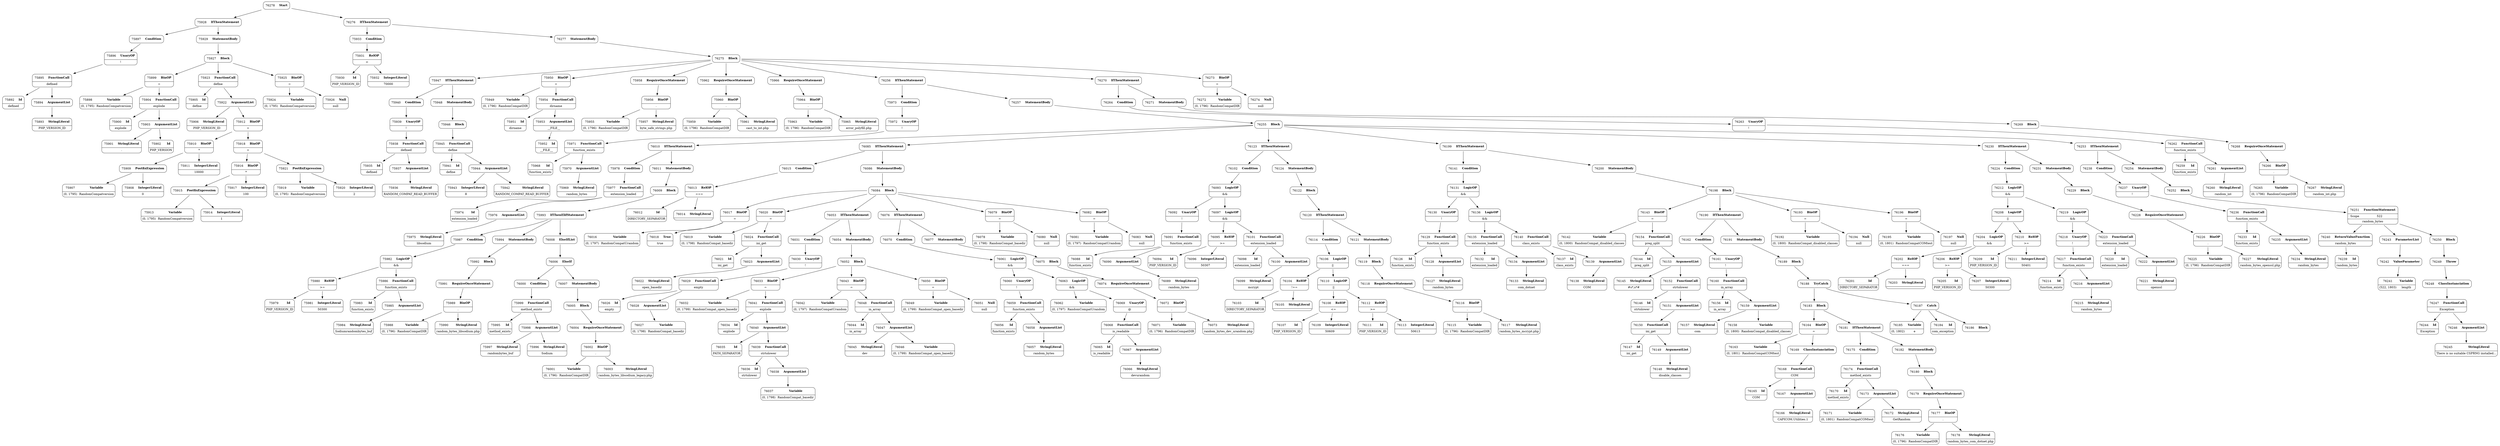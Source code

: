 digraph ast {
node [shape=none];
75893 [label=<<TABLE border='1' cellspacing='0' cellpadding='10' style='rounded' ><TR><TD border='0'>75893</TD><TD border='0'><B>StringLiteral</B></TD></TR><HR/><TR><TD border='0' cellpadding='5' colspan='2'>PHP_VERSION_ID</TD></TR></TABLE>>];
75892 [label=<<TABLE border='1' cellspacing='0' cellpadding='10' style='rounded' ><TR><TD border='0'>75892</TD><TD border='0'><B>Id</B></TD></TR><HR/><TR><TD border='0' cellpadding='5' colspan='2'>defined</TD></TR></TABLE>>];
75895 [label=<<TABLE border='1' cellspacing='0' cellpadding='10' style='rounded' ><TR><TD border='0'>75895</TD><TD border='0'><B>FunctionCall</B></TD></TR><HR/><TR><TD border='0' cellpadding='5' colspan='2'>defined</TD></TR></TABLE>>];
75895 -> 75892 [weight=2];
75895 -> 75894 [weight=2];
75894 [label=<<TABLE border='1' cellspacing='0' cellpadding='10' style='rounded' ><TR><TD border='0'>75894</TD><TD border='0'><B>ArgumentList</B></TD></TR></TABLE>>];
75894 -> 75893 [weight=2];
75897 [label=<<TABLE border='1' cellspacing='0' cellpadding='10' style='rounded' ><TR><TD border='0'>75897</TD><TD border='0'><B>Condition</B></TD></TR></TABLE>>];
75897 -> 75896 [weight=2];
75896 [label=<<TABLE border='1' cellspacing='0' cellpadding='10' style='rounded' ><TR><TD border='0'>75896</TD><TD border='0'><B>UnaryOP</B></TD></TR><HR/><TR><TD border='0' cellpadding='5' colspan='2'>!</TD></TR></TABLE>>];
75896 -> 75895 [weight=2];
75899 [label=<<TABLE border='1' cellspacing='0' cellpadding='10' style='rounded' ><TR><TD border='0'>75899</TD><TD border='0'><B>BinOP</B></TD></TR><HR/><TR><TD border='0' cellpadding='5' colspan='2'>=</TD></TR></TABLE>>];
75899 -> 75898 [weight=2];
75899 -> 75904 [weight=2];
75898 [label=<<TABLE border='1' cellspacing='0' cellpadding='10' style='rounded' ><TR><TD border='0'>75898</TD><TD border='0'><B>Variable</B></TD></TR><HR/><TR><TD border='0' cellpadding='5'>(0, 1795)</TD><TD border='0' cellpadding='5'>RandomCompatversion</TD></TR></TABLE>>];
75901 [label=<<TABLE border='1' cellspacing='0' cellpadding='10' style='rounded' ><TR><TD border='0'>75901</TD><TD border='0'><B>StringLiteral</B></TD></TR><HR/><TR><TD border='0' cellpadding='5' colspan='2'>.</TD></TR></TABLE>>];
75900 [label=<<TABLE border='1' cellspacing='0' cellpadding='10' style='rounded' ><TR><TD border='0'>75900</TD><TD border='0'><B>Id</B></TD></TR><HR/><TR><TD border='0' cellpadding='5' colspan='2'>explode</TD></TR></TABLE>>];
75903 [label=<<TABLE border='1' cellspacing='0' cellpadding='10' style='rounded' ><TR><TD border='0'>75903</TD><TD border='0'><B>ArgumentList</B></TD></TR></TABLE>>];
75903 -> 75901 [weight=2];
75903 -> 75902 [weight=2];
75902 [label=<<TABLE border='1' cellspacing='0' cellpadding='10' style='rounded' ><TR><TD border='0'>75902</TD><TD border='0'><B>Id</B></TD></TR><HR/><TR><TD border='0' cellpadding='5' colspan='2'>PHP_VERSION</TD></TR></TABLE>>];
75905 [label=<<TABLE border='1' cellspacing='0' cellpadding='10' style='rounded' ><TR><TD border='0'>75905</TD><TD border='0'><B>Id</B></TD></TR><HR/><TR><TD border='0' cellpadding='5' colspan='2'>define</TD></TR></TABLE>>];
75904 [label=<<TABLE border='1' cellspacing='0' cellpadding='10' style='rounded' ><TR><TD border='0'>75904</TD><TD border='0'><B>FunctionCall</B></TD></TR><HR/><TR><TD border='0' cellpadding='5' colspan='2'>explode</TD></TR></TABLE>>];
75904 -> 75900 [weight=2];
75904 -> 75903 [weight=2];
75907 [label=<<TABLE border='1' cellspacing='0' cellpadding='10' style='rounded' ><TR><TD border='0'>75907</TD><TD border='0'><B>Variable</B></TD></TR><HR/><TR><TD border='0' cellpadding='5'>(0, 1795)</TD><TD border='0' cellpadding='5'>RandomCompatversion</TD></TR></TABLE>>];
75906 [label=<<TABLE border='1' cellspacing='0' cellpadding='10' style='rounded' ><TR><TD border='0'>75906</TD><TD border='0'><B>StringLiteral</B></TD></TR><HR/><TR><TD border='0' cellpadding='5' colspan='2'>PHP_VERSION_ID</TD></TR></TABLE>>];
75909 [label=<<TABLE border='1' cellspacing='0' cellpadding='10' style='rounded' ><TR><TD border='0'>75909</TD><TD border='0'><B>PostfixExpression</B></TD></TR></TABLE>>];
75909 -> 75907 [weight=2];
75909 -> 75908 [weight=2];
75908 [label=<<TABLE border='1' cellspacing='0' cellpadding='10' style='rounded' ><TR><TD border='0'>75908</TD><TD border='0'><B>IntegerLiteral</B></TD></TR><HR/><TR><TD border='0' cellpadding='5' colspan='2'>0</TD></TR></TABLE>>];
75911 [label=<<TABLE border='1' cellspacing='0' cellpadding='10' style='rounded' ><TR><TD border='0'>75911</TD><TD border='0'><B>IntegerLiteral</B></TD></TR><HR/><TR><TD border='0' cellpadding='5' colspan='2'>10000</TD></TR></TABLE>>];
75910 [label=<<TABLE border='1' cellspacing='0' cellpadding='10' style='rounded' ><TR><TD border='0'>75910</TD><TD border='0'><B>BinOP</B></TD></TR><HR/><TR><TD border='0' cellpadding='5' colspan='2'>*</TD></TR></TABLE>>];
75910 -> 75909 [weight=2];
75910 -> 75911 [weight=2];
75913 [label=<<TABLE border='1' cellspacing='0' cellpadding='10' style='rounded' ><TR><TD border='0'>75913</TD><TD border='0'><B>Variable</B></TD></TR><HR/><TR><TD border='0' cellpadding='5'>(0, 1795)</TD><TD border='0' cellpadding='5'>RandomCompatversion</TD></TR></TABLE>>];
75912 [label=<<TABLE border='1' cellspacing='0' cellpadding='10' style='rounded' ><TR><TD border='0'>75912</TD><TD border='0'><B>BinOP</B></TD></TR><HR/><TR><TD border='0' cellpadding='5' colspan='2'>+</TD></TR></TABLE>>];
75912 -> 75910 [weight=2];
75912 -> 75918 [weight=2];
75915 [label=<<TABLE border='1' cellspacing='0' cellpadding='10' style='rounded' ><TR><TD border='0'>75915</TD><TD border='0'><B>PostfixExpression</B></TD></TR></TABLE>>];
75915 -> 75913 [weight=2];
75915 -> 75914 [weight=2];
75914 [label=<<TABLE border='1' cellspacing='0' cellpadding='10' style='rounded' ><TR><TD border='0'>75914</TD><TD border='0'><B>IntegerLiteral</B></TD></TR><HR/><TR><TD border='0' cellpadding='5' colspan='2'>1</TD></TR></TABLE>>];
75917 [label=<<TABLE border='1' cellspacing='0' cellpadding='10' style='rounded' ><TR><TD border='0'>75917</TD><TD border='0'><B>IntegerLiteral</B></TD></TR><HR/><TR><TD border='0' cellpadding='5' colspan='2'>100</TD></TR></TABLE>>];
75916 [label=<<TABLE border='1' cellspacing='0' cellpadding='10' style='rounded' ><TR><TD border='0'>75916</TD><TD border='0'><B>BinOP</B></TD></TR><HR/><TR><TD border='0' cellpadding='5' colspan='2'>*</TD></TR></TABLE>>];
75916 -> 75915 [weight=2];
75916 -> 75917 [weight=2];
75919 [label=<<TABLE border='1' cellspacing='0' cellpadding='10' style='rounded' ><TR><TD border='0'>75919</TD><TD border='0'><B>Variable</B></TD></TR><HR/><TR><TD border='0' cellpadding='5'>(0, 1795)</TD><TD border='0' cellpadding='5'>RandomCompatversion</TD></TR></TABLE>>];
75918 [label=<<TABLE border='1' cellspacing='0' cellpadding='10' style='rounded' ><TR><TD border='0'>75918</TD><TD border='0'><B>BinOP</B></TD></TR><HR/><TR><TD border='0' cellpadding='5' colspan='2'>+</TD></TR></TABLE>>];
75918 -> 75916 [weight=2];
75918 -> 75921 [weight=2];
75921 [label=<<TABLE border='1' cellspacing='0' cellpadding='10' style='rounded' ><TR><TD border='0'>75921</TD><TD border='0'><B>PostfixExpression</B></TD></TR></TABLE>>];
75921 -> 75919 [weight=2];
75921 -> 75920 [weight=2];
75920 [label=<<TABLE border='1' cellspacing='0' cellpadding='10' style='rounded' ><TR><TD border='0'>75920</TD><TD border='0'><B>IntegerLiteral</B></TD></TR><HR/><TR><TD border='0' cellpadding='5' colspan='2'>2</TD></TR></TABLE>>];
75923 [label=<<TABLE border='1' cellspacing='0' cellpadding='10' style='rounded' ><TR><TD border='0'>75923</TD><TD border='0'><B>FunctionCall</B></TD></TR><HR/><TR><TD border='0' cellpadding='5' colspan='2'>define</TD></TR></TABLE>>];
75923 -> 75905 [weight=2];
75923 -> 75922 [weight=2];
75922 [label=<<TABLE border='1' cellspacing='0' cellpadding='10' style='rounded' ><TR><TD border='0'>75922</TD><TD border='0'><B>ArgumentList</B></TD></TR></TABLE>>];
75922 -> 75906 [weight=2];
75922 -> 75912 [weight=2];
75925 [label=<<TABLE border='1' cellspacing='0' cellpadding='10' style='rounded' ><TR><TD border='0'>75925</TD><TD border='0'><B>BinOP</B></TD></TR><HR/><TR><TD border='0' cellpadding='5' colspan='2'>=</TD></TR></TABLE>>];
75925 -> 75924 [weight=2];
75925 -> 75926 [weight=2];
75924 [label=<<TABLE border='1' cellspacing='0' cellpadding='10' style='rounded' ><TR><TD border='0'>75924</TD><TD border='0'><B>Variable</B></TD></TR><HR/><TR><TD border='0' cellpadding='5'>(0, 1795)</TD><TD border='0' cellpadding='5'>RandomCompatversion</TD></TR></TABLE>>];
75927 [label=<<TABLE border='1' cellspacing='0' cellpadding='10' style='rounded' ><TR><TD border='0'>75927</TD><TD border='0'><B>Block</B></TD></TR></TABLE>>];
75927 -> 75899 [weight=2];
75927 -> 75923 [weight=2];
75927 -> 75925 [weight=2];
75926 [label=<<TABLE border='1' cellspacing='0' cellpadding='10' style='rounded' ><TR><TD border='0'>75926</TD><TD border='0'><B>Null</B></TD></TR><HR/><TR><TD border='0' cellpadding='5' colspan='2'>null</TD></TR></TABLE>>];
75929 [label=<<TABLE border='1' cellspacing='0' cellpadding='10' style='rounded' ><TR><TD border='0'>75929</TD><TD border='0'><B>StatementBody</B></TD></TR></TABLE>>];
75929 -> 75927 [weight=2];
75928 [label=<<TABLE border='1' cellspacing='0' cellpadding='10' style='rounded' ><TR><TD border='0'>75928</TD><TD border='0'><B>IfThenStatement</B></TD></TR></TABLE>>];
75928 -> 75897 [weight=2];
75928 -> 75929 [weight=2];
75931 [label=<<TABLE border='1' cellspacing='0' cellpadding='10' style='rounded' ><TR><TD border='0'>75931</TD><TD border='0'><B>RelOP</B></TD></TR><HR/><TR><TD border='0' cellpadding='5' colspan='2'>&lt;</TD></TR></TABLE>>];
75931 -> 75930 [weight=2];
75931 -> 75932 [weight=2];
75930 [label=<<TABLE border='1' cellspacing='0' cellpadding='10' style='rounded' ><TR><TD border='0'>75930</TD><TD border='0'><B>Id</B></TD></TR><HR/><TR><TD border='0' cellpadding='5' colspan='2'>PHP_VERSION_ID</TD></TR></TABLE>>];
75933 [label=<<TABLE border='1' cellspacing='0' cellpadding='10' style='rounded' ><TR><TD border='0'>75933</TD><TD border='0'><B>Condition</B></TD></TR></TABLE>>];
75933 -> 75931 [weight=2];
75932 [label=<<TABLE border='1' cellspacing='0' cellpadding='10' style='rounded' ><TR><TD border='0'>75932</TD><TD border='0'><B>IntegerLiteral</B></TD></TR><HR/><TR><TD border='0' cellpadding='5' colspan='2'>70000</TD></TR></TABLE>>];
75935 [label=<<TABLE border='1' cellspacing='0' cellpadding='10' style='rounded' ><TR><TD border='0'>75935</TD><TD border='0'><B>Id</B></TD></TR><HR/><TR><TD border='0' cellpadding='5' colspan='2'>defined</TD></TR></TABLE>>];
75937 [label=<<TABLE border='1' cellspacing='0' cellpadding='10' style='rounded' ><TR><TD border='0'>75937</TD><TD border='0'><B>ArgumentList</B></TD></TR></TABLE>>];
75937 -> 75936 [weight=2];
75936 [label=<<TABLE border='1' cellspacing='0' cellpadding='10' style='rounded' ><TR><TD border='0'>75936</TD><TD border='0'><B>StringLiteral</B></TD></TR><HR/><TR><TD border='0' cellpadding='5' colspan='2'>RANDOM_COMPAT_READ_BUFFER</TD></TR></TABLE>>];
75939 [label=<<TABLE border='1' cellspacing='0' cellpadding='10' style='rounded' ><TR><TD border='0'>75939</TD><TD border='0'><B>UnaryOP</B></TD></TR><HR/><TR><TD border='0' cellpadding='5' colspan='2'>!</TD></TR></TABLE>>];
75939 -> 75938 [weight=2];
75938 [label=<<TABLE border='1' cellspacing='0' cellpadding='10' style='rounded' ><TR><TD border='0'>75938</TD><TD border='0'><B>FunctionCall</B></TD></TR><HR/><TR><TD border='0' cellpadding='5' colspan='2'>defined</TD></TR></TABLE>>];
75938 -> 75935 [weight=2];
75938 -> 75937 [weight=2];
75941 [label=<<TABLE border='1' cellspacing='0' cellpadding='10' style='rounded' ><TR><TD border='0'>75941</TD><TD border='0'><B>Id</B></TD></TR><HR/><TR><TD border='0' cellpadding='5' colspan='2'>define</TD></TR></TABLE>>];
75940 [label=<<TABLE border='1' cellspacing='0' cellpadding='10' style='rounded' ><TR><TD border='0'>75940</TD><TD border='0'><B>Condition</B></TD></TR></TABLE>>];
75940 -> 75939 [weight=2];
75943 [label=<<TABLE border='1' cellspacing='0' cellpadding='10' style='rounded' ><TR><TD border='0'>75943</TD><TD border='0'><B>IntegerLiteral</B></TD></TR><HR/><TR><TD border='0' cellpadding='5' colspan='2'>8</TD></TR></TABLE>>];
75942 [label=<<TABLE border='1' cellspacing='0' cellpadding='10' style='rounded' ><TR><TD border='0'>75942</TD><TD border='0'><B>StringLiteral</B></TD></TR><HR/><TR><TD border='0' cellpadding='5' colspan='2'>RANDOM_COMPAT_READ_BUFFER</TD></TR></TABLE>>];
75945 [label=<<TABLE border='1' cellspacing='0' cellpadding='10' style='rounded' ><TR><TD border='0'>75945</TD><TD border='0'><B>FunctionCall</B></TD></TR><HR/><TR><TD border='0' cellpadding='5' colspan='2'>define</TD></TR></TABLE>>];
75945 -> 75941 [weight=2];
75945 -> 75944 [weight=2];
75944 [label=<<TABLE border='1' cellspacing='0' cellpadding='10' style='rounded' ><TR><TD border='0'>75944</TD><TD border='0'><B>ArgumentList</B></TD></TR></TABLE>>];
75944 -> 75942 [weight=2];
75944 -> 75943 [weight=2];
75947 [label=<<TABLE border='1' cellspacing='0' cellpadding='10' style='rounded' ><TR><TD border='0'>75947</TD><TD border='0'><B>IfThenStatement</B></TD></TR></TABLE>>];
75947 -> 75940 [weight=2];
75947 -> 75948 [weight=2];
75946 [label=<<TABLE border='1' cellspacing='0' cellpadding='10' style='rounded' ><TR><TD border='0'>75946</TD><TD border='0'><B>Block</B></TD></TR></TABLE>>];
75946 -> 75945 [weight=2];
75949 [label=<<TABLE border='1' cellspacing='0' cellpadding='10' style='rounded' ><TR><TD border='0'>75949</TD><TD border='0'><B>Variable</B></TD></TR><HR/><TR><TD border='0' cellpadding='5'>(0, 1796)</TD><TD border='0' cellpadding='5'>RandomCompatDIR</TD></TR></TABLE>>];
75948 [label=<<TABLE border='1' cellspacing='0' cellpadding='10' style='rounded' ><TR><TD border='0'>75948</TD><TD border='0'><B>StatementBody</B></TD></TR></TABLE>>];
75948 -> 75946 [weight=2];
75951 [label=<<TABLE border='1' cellspacing='0' cellpadding='10' style='rounded' ><TR><TD border='0'>75951</TD><TD border='0'><B>Id</B></TD></TR><HR/><TR><TD border='0' cellpadding='5' colspan='2'>dirname</TD></TR></TABLE>>];
75950 [label=<<TABLE border='1' cellspacing='0' cellpadding='10' style='rounded' ><TR><TD border='0'>75950</TD><TD border='0'><B>BinOP</B></TD></TR><HR/><TR><TD border='0' cellpadding='5' colspan='2'>=</TD></TR></TABLE>>];
75950 -> 75949 [weight=2];
75950 -> 75954 [weight=2];
75953 [label=<<TABLE border='1' cellspacing='0' cellpadding='10' style='rounded' ><TR><TD border='0'>75953</TD><TD border='0'><B>ArgumentList</B></TD></TR><HR/><TR><TD border='0' cellpadding='5' colspan='2'>__FILE__</TD></TR></TABLE>>];
75953 -> 75952 [weight=2];
75952 [label=<<TABLE border='1' cellspacing='0' cellpadding='10' style='rounded' ><TR><TD border='0'>75952</TD><TD border='0'><B>Id</B></TD></TR><HR/><TR><TD border='0' cellpadding='5' colspan='2'>__FILE__</TD></TR></TABLE>>];
75955 [label=<<TABLE border='1' cellspacing='0' cellpadding='10' style='rounded' ><TR><TD border='0'>75955</TD><TD border='0'><B>Variable</B></TD></TR><HR/><TR><TD border='0' cellpadding='5'>(0, 1796)</TD><TD border='0' cellpadding='5'>RandomCompatDIR</TD></TR></TABLE>>];
75954 [label=<<TABLE border='1' cellspacing='0' cellpadding='10' style='rounded' ><TR><TD border='0'>75954</TD><TD border='0'><B>FunctionCall</B></TD></TR><HR/><TR><TD border='0' cellpadding='5' colspan='2'>dirname</TD></TR></TABLE>>];
75954 -> 75951 [weight=2];
75954 -> 75953 [weight=2];
75957 [label=<<TABLE border='1' cellspacing='0' cellpadding='10' style='rounded' ><TR><TD border='0'>75957</TD><TD border='0'><B>StringLiteral</B></TD></TR><HR/><TR><TD border='0' cellpadding='5' colspan='2'>byte_safe_strings.php</TD></TR></TABLE>>];
75956 [label=<<TABLE border='1' cellspacing='0' cellpadding='10' style='rounded' ><TR><TD border='0'>75956</TD><TD border='0'><B>BinOP</B></TD></TR><HR/><TR><TD border='0' cellpadding='5' colspan='2'>.</TD></TR></TABLE>>];
75956 -> 75955 [weight=2];
75956 -> 75957 [weight=2];
75959 [label=<<TABLE border='1' cellspacing='0' cellpadding='10' style='rounded' ><TR><TD border='0'>75959</TD><TD border='0'><B>Variable</B></TD></TR><HR/><TR><TD border='0' cellpadding='5'>(0, 1796)</TD><TD border='0' cellpadding='5'>RandomCompatDIR</TD></TR></TABLE>>];
75958 [label=<<TABLE border='1' cellspacing='0' cellpadding='10' style='rounded' ><TR><TD border='0'>75958</TD><TD border='0'><B>RequireOnceStatement</B></TD></TR></TABLE>>];
75958 -> 75956 [weight=2];
75961 [label=<<TABLE border='1' cellspacing='0' cellpadding='10' style='rounded' ><TR><TD border='0'>75961</TD><TD border='0'><B>StringLiteral</B></TD></TR><HR/><TR><TD border='0' cellpadding='5' colspan='2'>cast_to_int.php</TD></TR></TABLE>>];
75960 [label=<<TABLE border='1' cellspacing='0' cellpadding='10' style='rounded' ><TR><TD border='0'>75960</TD><TD border='0'><B>BinOP</B></TD></TR><HR/><TR><TD border='0' cellpadding='5' colspan='2'>.</TD></TR></TABLE>>];
75960 -> 75959 [weight=2];
75960 -> 75961 [weight=2];
75963 [label=<<TABLE border='1' cellspacing='0' cellpadding='10' style='rounded' ><TR><TD border='0'>75963</TD><TD border='0'><B>Variable</B></TD></TR><HR/><TR><TD border='0' cellpadding='5'>(0, 1796)</TD><TD border='0' cellpadding='5'>RandomCompatDIR</TD></TR></TABLE>>];
75962 [label=<<TABLE border='1' cellspacing='0' cellpadding='10' style='rounded' ><TR><TD border='0'>75962</TD><TD border='0'><B>RequireOnceStatement</B></TD></TR></TABLE>>];
75962 -> 75960 [weight=2];
75965 [label=<<TABLE border='1' cellspacing='0' cellpadding='10' style='rounded' ><TR><TD border='0'>75965</TD><TD border='0'><B>StringLiteral</B></TD></TR><HR/><TR><TD border='0' cellpadding='5' colspan='2'>error_polyfill.php</TD></TR></TABLE>>];
75964 [label=<<TABLE border='1' cellspacing='0' cellpadding='10' style='rounded' ><TR><TD border='0'>75964</TD><TD border='0'><B>BinOP</B></TD></TR><HR/><TR><TD border='0' cellpadding='5' colspan='2'>.</TD></TR></TABLE>>];
75964 -> 75963 [weight=2];
75964 -> 75965 [weight=2];
75966 [label=<<TABLE border='1' cellspacing='0' cellpadding='10' style='rounded' ><TR><TD border='0'>75966</TD><TD border='0'><B>RequireOnceStatement</B></TD></TR></TABLE>>];
75966 -> 75964 [weight=2];
75969 [label=<<TABLE border='1' cellspacing='0' cellpadding='10' style='rounded' ><TR><TD border='0'>75969</TD><TD border='0'><B>StringLiteral</B></TD></TR><HR/><TR><TD border='0' cellpadding='5' colspan='2'>random_bytes</TD></TR></TABLE>>];
75968 [label=<<TABLE border='1' cellspacing='0' cellpadding='10' style='rounded' ><TR><TD border='0'>75968</TD><TD border='0'><B>Id</B></TD></TR><HR/><TR><TD border='0' cellpadding='5' colspan='2'>function_exists</TD></TR></TABLE>>];
75971 [label=<<TABLE border='1' cellspacing='0' cellpadding='10' style='rounded' ><TR><TD border='0'>75971</TD><TD border='0'><B>FunctionCall</B></TD></TR><HR/><TR><TD border='0' cellpadding='5' colspan='2'>function_exists</TD></TR></TABLE>>];
75971 -> 75968 [weight=2];
75971 -> 75970 [weight=2];
75970 [label=<<TABLE border='1' cellspacing='0' cellpadding='10' style='rounded' ><TR><TD border='0'>75970</TD><TD border='0'><B>ArgumentList</B></TD></TR></TABLE>>];
75970 -> 75969 [weight=2];
75973 [label=<<TABLE border='1' cellspacing='0' cellpadding='10' style='rounded' ><TR><TD border='0'>75973</TD><TD border='0'><B>Condition</B></TD></TR></TABLE>>];
75973 -> 75972 [weight=2];
75972 [label=<<TABLE border='1' cellspacing='0' cellpadding='10' style='rounded' ><TR><TD border='0'>75972</TD><TD border='0'><B>UnaryOP</B></TD></TR><HR/><TR><TD border='0' cellpadding='5' colspan='2'>!</TD></TR></TABLE>>];
75972 -> 75971 [weight=2];
75975 [label=<<TABLE border='1' cellspacing='0' cellpadding='10' style='rounded' ><TR><TD border='0'>75975</TD><TD border='0'><B>StringLiteral</B></TD></TR><HR/><TR><TD border='0' cellpadding='5' colspan='2'>libsodium</TD></TR></TABLE>>];
75974 [label=<<TABLE border='1' cellspacing='0' cellpadding='10' style='rounded' ><TR><TD border='0'>75974</TD><TD border='0'><B>Id</B></TD></TR><HR/><TR><TD border='0' cellpadding='5' colspan='2'>extension_loaded</TD></TR></TABLE>>];
75977 [label=<<TABLE border='1' cellspacing='0' cellpadding='10' style='rounded' ><TR><TD border='0'>75977</TD><TD border='0'><B>FunctionCall</B></TD></TR><HR/><TR><TD border='0' cellpadding='5' colspan='2'>extension_loaded</TD></TR></TABLE>>];
75977 -> 75974 [weight=2];
75977 -> 75976 [weight=2];
75976 [label=<<TABLE border='1' cellspacing='0' cellpadding='10' style='rounded' ><TR><TD border='0'>75976</TD><TD border='0'><B>ArgumentList</B></TD></TR></TABLE>>];
75976 -> 75975 [weight=2];
75979 [label=<<TABLE border='1' cellspacing='0' cellpadding='10' style='rounded' ><TR><TD border='0'>75979</TD><TD border='0'><B>Id</B></TD></TR><HR/><TR><TD border='0' cellpadding='5' colspan='2'>PHP_VERSION_ID</TD></TR></TABLE>>];
75978 [label=<<TABLE border='1' cellspacing='0' cellpadding='10' style='rounded' ><TR><TD border='0'>75978</TD><TD border='0'><B>Condition</B></TD></TR></TABLE>>];
75978 -> 75977 [weight=2];
75981 [label=<<TABLE border='1' cellspacing='0' cellpadding='10' style='rounded' ><TR><TD border='0'>75981</TD><TD border='0'><B>IntegerLiteral</B></TD></TR><HR/><TR><TD border='0' cellpadding='5' colspan='2'>50300</TD></TR></TABLE>>];
75980 [label=<<TABLE border='1' cellspacing='0' cellpadding='10' style='rounded' ><TR><TD border='0'>75980</TD><TD border='0'><B>RelOP</B></TD></TR><HR/><TR><TD border='0' cellpadding='5' colspan='2'>&gt;=</TD></TR></TABLE>>];
75980 -> 75979 [weight=2];
75980 -> 75981 [weight=2];
75983 [label=<<TABLE border='1' cellspacing='0' cellpadding='10' style='rounded' ><TR><TD border='0'>75983</TD><TD border='0'><B>Id</B></TD></TR><HR/><TR><TD border='0' cellpadding='5' colspan='2'>function_exists</TD></TR></TABLE>>];
75982 [label=<<TABLE border='1' cellspacing='0' cellpadding='10' style='rounded' ><TR><TD border='0'>75982</TD><TD border='0'><B>LogicOP</B></TD></TR><HR/><TR><TD border='0' cellpadding='5' colspan='2'>&amp;&amp;</TD></TR></TABLE>>];
75982 -> 75980 [weight=2];
75982 -> 75986 [weight=2];
75985 [label=<<TABLE border='1' cellspacing='0' cellpadding='10' style='rounded' ><TR><TD border='0'>75985</TD><TD border='0'><B>ArgumentList</B></TD></TR></TABLE>>];
75985 -> 75984 [weight=2];
75984 [label=<<TABLE border='1' cellspacing='0' cellpadding='10' style='rounded' ><TR><TD border='0'>75984</TD><TD border='0'><B>StringLiteral</B></TD></TR><HR/><TR><TD border='0' cellpadding='5' colspan='2'>Sodiumrandombytes_buf</TD></TR></TABLE>>];
75987 [label=<<TABLE border='1' cellspacing='0' cellpadding='10' style='rounded' ><TR><TD border='0'>75987</TD><TD border='0'><B>Condition</B></TD></TR></TABLE>>];
75987 -> 75982 [weight=2];
75986 [label=<<TABLE border='1' cellspacing='0' cellpadding='10' style='rounded' ><TR><TD border='0'>75986</TD><TD border='0'><B>FunctionCall</B></TD></TR><HR/><TR><TD border='0' cellpadding='5' colspan='2'>function_exists</TD></TR></TABLE>>];
75986 -> 75983 [weight=2];
75986 -> 75985 [weight=2];
75989 [label=<<TABLE border='1' cellspacing='0' cellpadding='10' style='rounded' ><TR><TD border='0'>75989</TD><TD border='0'><B>BinOP</B></TD></TR><HR/><TR><TD border='0' cellpadding='5' colspan='2'>.</TD></TR></TABLE>>];
75989 -> 75988 [weight=2];
75989 -> 75990 [weight=2];
75988 [label=<<TABLE border='1' cellspacing='0' cellpadding='10' style='rounded' ><TR><TD border='0'>75988</TD><TD border='0'><B>Variable</B></TD></TR><HR/><TR><TD border='0' cellpadding='5'>(0, 1796)</TD><TD border='0' cellpadding='5'>RandomCompatDIR</TD></TR></TABLE>>];
75991 [label=<<TABLE border='1' cellspacing='0' cellpadding='10' style='rounded' ><TR><TD border='0'>75991</TD><TD border='0'><B>RequireOnceStatement</B></TD></TR></TABLE>>];
75991 -> 75989 [weight=2];
75990 [label=<<TABLE border='1' cellspacing='0' cellpadding='10' style='rounded' ><TR><TD border='0'>75990</TD><TD border='0'><B>StringLiteral</B></TD></TR><HR/><TR><TD border='0' cellpadding='5' colspan='2'>random_bytes_libsodium.php</TD></TR></TABLE>>];
75993 [label=<<TABLE border='1' cellspacing='0' cellpadding='10' style='rounded' ><TR><TD border='0'>75993</TD><TD border='0'><B>IfThenElifStatement</B></TD></TR></TABLE>>];
75993 -> 75987 [weight=2];
75993 -> 75994 [weight=2];
75993 -> 76008 [weight=2];
75992 [label=<<TABLE border='1' cellspacing='0' cellpadding='10' style='rounded' ><TR><TD border='0'>75992</TD><TD border='0'><B>Block</B></TD></TR></TABLE>>];
75992 -> 75991 [weight=2];
75995 [label=<<TABLE border='1' cellspacing='0' cellpadding='10' style='rounded' ><TR><TD border='0'>75995</TD><TD border='0'><B>Id</B></TD></TR><HR/><TR><TD border='0' cellpadding='5' colspan='2'>method_exists</TD></TR></TABLE>>];
75994 [label=<<TABLE border='1' cellspacing='0' cellpadding='10' style='rounded' ><TR><TD border='0'>75994</TD><TD border='0'><B>StatementBody</B></TD></TR></TABLE>>];
75994 -> 75992 [weight=2];
75997 [label=<<TABLE border='1' cellspacing='0' cellpadding='10' style='rounded' ><TR><TD border='0'>75997</TD><TD border='0'><B>StringLiteral</B></TD></TR><HR/><TR><TD border='0' cellpadding='5' colspan='2'>randombytes_buf</TD></TR></TABLE>>];
75996 [label=<<TABLE border='1' cellspacing='0' cellpadding='10' style='rounded' ><TR><TD border='0'>75996</TD><TD border='0'><B>StringLiteral</B></TD></TR><HR/><TR><TD border='0' cellpadding='5' colspan='2'>Sodium</TD></TR></TABLE>>];
75999 [label=<<TABLE border='1' cellspacing='0' cellpadding='10' style='rounded' ><TR><TD border='0'>75999</TD><TD border='0'><B>FunctionCall</B></TD></TR><HR/><TR><TD border='0' cellpadding='5' colspan='2'>method_exists</TD></TR></TABLE>>];
75999 -> 75995 [weight=2];
75999 -> 75998 [weight=2];
75998 [label=<<TABLE border='1' cellspacing='0' cellpadding='10' style='rounded' ><TR><TD border='0'>75998</TD><TD border='0'><B>ArgumentList</B></TD></TR></TABLE>>];
75998 -> 75996 [weight=2];
75998 -> 75997 [weight=2];
76001 [label=<<TABLE border='1' cellspacing='0' cellpadding='10' style='rounded' ><TR><TD border='0'>76001</TD><TD border='0'><B>Variable</B></TD></TR><HR/><TR><TD border='0' cellpadding='5'>(0, 1796)</TD><TD border='0' cellpadding='5'>RandomCompatDIR</TD></TR></TABLE>>];
76000 [label=<<TABLE border='1' cellspacing='0' cellpadding='10' style='rounded' ><TR><TD border='0'>76000</TD><TD border='0'><B>Condition</B></TD></TR></TABLE>>];
76000 -> 75999 [weight=2];
76003 [label=<<TABLE border='1' cellspacing='0' cellpadding='10' style='rounded' ><TR><TD border='0'>76003</TD><TD border='0'><B>StringLiteral</B></TD></TR><HR/><TR><TD border='0' cellpadding='5' colspan='2'>random_bytes_libsodium_legacy.php</TD></TR></TABLE>>];
76002 [label=<<TABLE border='1' cellspacing='0' cellpadding='10' style='rounded' ><TR><TD border='0'>76002</TD><TD border='0'><B>BinOP</B></TD></TR><HR/><TR><TD border='0' cellpadding='5' colspan='2'>.</TD></TR></TABLE>>];
76002 -> 76001 [weight=2];
76002 -> 76003 [weight=2];
76005 [label=<<TABLE border='1' cellspacing='0' cellpadding='10' style='rounded' ><TR><TD border='0'>76005</TD><TD border='0'><B>Block</B></TD></TR></TABLE>>];
76005 -> 76004 [weight=2];
76004 [label=<<TABLE border='1' cellspacing='0' cellpadding='10' style='rounded' ><TR><TD border='0'>76004</TD><TD border='0'><B>RequireOnceStatement</B></TD></TR></TABLE>>];
76004 -> 76002 [weight=2];
76007 [label=<<TABLE border='1' cellspacing='0' cellpadding='10' style='rounded' ><TR><TD border='0'>76007</TD><TD border='0'><B>StatementBody</B></TD></TR></TABLE>>];
76007 -> 76005 [weight=2];
76006 [label=<<TABLE border='1' cellspacing='0' cellpadding='10' style='rounded' ><TR><TD border='0'>76006</TD><TD border='0'><B>ElseIf</B></TD></TR></TABLE>>];
76006 -> 76000 [weight=2];
76006 -> 76007 [weight=2];
76009 [label=<<TABLE border='1' cellspacing='0' cellpadding='10' style='rounded' ><TR><TD border='0'>76009</TD><TD border='0'><B>Block</B></TD></TR></TABLE>>];
76009 -> 75993 [weight=2];
76008 [label=<<TABLE border='1' cellspacing='0' cellpadding='10' style='rounded' ><TR><TD border='0'>76008</TD><TD border='0'><B>ElseIfList</B></TD></TR></TABLE>>];
76008 -> 76006 [weight=2];
76011 [label=<<TABLE border='1' cellspacing='0' cellpadding='10' style='rounded' ><TR><TD border='0'>76011</TD><TD border='0'><B>StatementBody</B></TD></TR></TABLE>>];
76011 -> 76009 [weight=2];
76010 [label=<<TABLE border='1' cellspacing='0' cellpadding='10' style='rounded' ><TR><TD border='0'>76010</TD><TD border='0'><B>IfThenStatement</B></TD></TR></TABLE>>];
76010 -> 75978 [weight=2];
76010 -> 76011 [weight=2];
76013 [label=<<TABLE border='1' cellspacing='0' cellpadding='10' style='rounded' ><TR><TD border='0'>76013</TD><TD border='0'><B>RelOP</B></TD></TR><HR/><TR><TD border='0' cellpadding='5' colspan='2'>===</TD></TR></TABLE>>];
76013 -> 76012 [weight=2];
76013 -> 76014 [weight=2];
76012 [label=<<TABLE border='1' cellspacing='0' cellpadding='10' style='rounded' ><TR><TD border='0'>76012</TD><TD border='0'><B>Id</B></TD></TR><HR/><TR><TD border='0' cellpadding='5' colspan='2'>DIRECTORY_SEPARATOR</TD></TR></TABLE>>];
76015 [label=<<TABLE border='1' cellspacing='0' cellpadding='10' style='rounded' ><TR><TD border='0'>76015</TD><TD border='0'><B>Condition</B></TD></TR></TABLE>>];
76015 -> 76013 [weight=2];
76014 [label=<<TABLE border='1' cellspacing='0' cellpadding='10' style='rounded' ><TR><TD border='0'>76014</TD><TD border='0'><B>StringLiteral</B></TD></TR><HR/><TR><TD border='0' cellpadding='5' colspan='2'></TD></TR></TABLE>>];
76017 [label=<<TABLE border='1' cellspacing='0' cellpadding='10' style='rounded' ><TR><TD border='0'>76017</TD><TD border='0'><B>BinOP</B></TD></TR><HR/><TR><TD border='0' cellpadding='5' colspan='2'>=</TD></TR></TABLE>>];
76017 -> 76016 [weight=2];
76017 -> 76018 [weight=2];
76016 [label=<<TABLE border='1' cellspacing='0' cellpadding='10' style='rounded' ><TR><TD border='0'>76016</TD><TD border='0'><B>Variable</B></TD></TR><HR/><TR><TD border='0' cellpadding='5'>(0, 1797)</TD><TD border='0' cellpadding='5'>RandomCompatUrandom</TD></TR></TABLE>>];
76019 [label=<<TABLE border='1' cellspacing='0' cellpadding='10' style='rounded' ><TR><TD border='0'>76019</TD><TD border='0'><B>Variable</B></TD></TR><HR/><TR><TD border='0' cellpadding='5'>(0, 1798)</TD><TD border='0' cellpadding='5'>RandomCompat_basedir</TD></TR></TABLE>>];
76018 [label=<<TABLE border='1' cellspacing='0' cellpadding='10' style='rounded' ><TR><TD border='0'>76018</TD><TD border='0'><B>True</B></TD></TR><HR/><TR><TD border='0' cellpadding='5' colspan='2'>true</TD></TR></TABLE>>];
76021 [label=<<TABLE border='1' cellspacing='0' cellpadding='10' style='rounded' ><TR><TD border='0'>76021</TD><TD border='0'><B>Id</B></TD></TR><HR/><TR><TD border='0' cellpadding='5' colspan='2'>ini_get</TD></TR></TABLE>>];
76020 [label=<<TABLE border='1' cellspacing='0' cellpadding='10' style='rounded' ><TR><TD border='0'>76020</TD><TD border='0'><B>BinOP</B></TD></TR><HR/><TR><TD border='0' cellpadding='5' colspan='2'>=</TD></TR></TABLE>>];
76020 -> 76019 [weight=2];
76020 -> 76024 [weight=2];
76023 [label=<<TABLE border='1' cellspacing='0' cellpadding='10' style='rounded' ><TR><TD border='0'>76023</TD><TD border='0'><B>ArgumentList</B></TD></TR></TABLE>>];
76023 -> 76022 [weight=2];
76022 [label=<<TABLE border='1' cellspacing='0' cellpadding='10' style='rounded' ><TR><TD border='0'>76022</TD><TD border='0'><B>StringLiteral</B></TD></TR><HR/><TR><TD border='0' cellpadding='5' colspan='2'>open_basedir</TD></TR></TABLE>>];
76024 [label=<<TABLE border='1' cellspacing='0' cellpadding='10' style='rounded' ><TR><TD border='0'>76024</TD><TD border='0'><B>FunctionCall</B></TD></TR><HR/><TR><TD border='0' cellpadding='5' colspan='2'>ini_get</TD></TR></TABLE>>];
76024 -> 76021 [weight=2];
76024 -> 76023 [weight=2];
76027 [label=<<TABLE border='1' cellspacing='0' cellpadding='10' style='rounded' ><TR><TD border='0'>76027</TD><TD border='0'><B>Variable</B></TD></TR><HR/><TR><TD border='0' cellpadding='5'>(0, 1798)</TD><TD border='0' cellpadding='5'>RandomCompat_basedir</TD></TR></TABLE>>];
76026 [label=<<TABLE border='1' cellspacing='0' cellpadding='10' style='rounded' ><TR><TD border='0'>76026</TD><TD border='0'><B>Id</B></TD></TR><HR/><TR><TD border='0' cellpadding='5' colspan='2'>empty</TD></TR></TABLE>>];
76029 [label=<<TABLE border='1' cellspacing='0' cellpadding='10' style='rounded' ><TR><TD border='0'>76029</TD><TD border='0'><B>FunctionCall</B></TD></TR><HR/><TR><TD border='0' cellpadding='5' colspan='2'>empty</TD></TR></TABLE>>];
76029 -> 76026 [weight=2];
76029 -> 76028 [weight=2];
76028 [label=<<TABLE border='1' cellspacing='0' cellpadding='10' style='rounded' ><TR><TD border='0'>76028</TD><TD border='0'><B>ArgumentList</B></TD></TR></TABLE>>];
76028 -> 76027 [weight=2];
76031 [label=<<TABLE border='1' cellspacing='0' cellpadding='10' style='rounded' ><TR><TD border='0'>76031</TD><TD border='0'><B>Condition</B></TD></TR></TABLE>>];
76031 -> 76030 [weight=2];
76030 [label=<<TABLE border='1' cellspacing='0' cellpadding='10' style='rounded' ><TR><TD border='0'>76030</TD><TD border='0'><B>UnaryOP</B></TD></TR><HR/><TR><TD border='0' cellpadding='5' colspan='2'>!</TD></TR></TABLE>>];
76030 -> 76029 [weight=2];
76033 [label=<<TABLE border='1' cellspacing='0' cellpadding='10' style='rounded' ><TR><TD border='0'>76033</TD><TD border='0'><B>BinOP</B></TD></TR><HR/><TR><TD border='0' cellpadding='5' colspan='2'>=</TD></TR></TABLE>>];
76033 -> 76032 [weight=2];
76033 -> 76041 [weight=2];
76032 [label=<<TABLE border='1' cellspacing='0' cellpadding='10' style='rounded' ><TR><TD border='0'>76032</TD><TD border='0'><B>Variable</B></TD></TR><HR/><TR><TD border='0' cellpadding='5'>(0, 1799)</TD><TD border='0' cellpadding='5'>RandomCompat_open_basedir</TD></TR></TABLE>>];
76035 [label=<<TABLE border='1' cellspacing='0' cellpadding='10' style='rounded' ><TR><TD border='0'>76035</TD><TD border='0'><B>Id</B></TD></TR><HR/><TR><TD border='0' cellpadding='5' colspan='2'>PATH_SEPARATOR</TD></TR></TABLE>>];
76034 [label=<<TABLE border='1' cellspacing='0' cellpadding='10' style='rounded' ><TR><TD border='0'>76034</TD><TD border='0'><B>Id</B></TD></TR><HR/><TR><TD border='0' cellpadding='5' colspan='2'>explode</TD></TR></TABLE>>];
76037 [label=<<TABLE border='1' cellspacing='0' cellpadding='10' style='rounded' ><TR><TD border='0'>76037</TD><TD border='0'><B>Variable</B></TD></TR><HR/><TR><TD border='0' cellpadding='5'>(0, 1798)</TD><TD border='0' cellpadding='5'>RandomCompat_basedir</TD></TR></TABLE>>];
76036 [label=<<TABLE border='1' cellspacing='0' cellpadding='10' style='rounded' ><TR><TD border='0'>76036</TD><TD border='0'><B>Id</B></TD></TR><HR/><TR><TD border='0' cellpadding='5' colspan='2'>strtolower</TD></TR></TABLE>>];
76039 [label=<<TABLE border='1' cellspacing='0' cellpadding='10' style='rounded' ><TR><TD border='0'>76039</TD><TD border='0'><B>FunctionCall</B></TD></TR><HR/><TR><TD border='0' cellpadding='5' colspan='2'>strtolower</TD></TR></TABLE>>];
76039 -> 76036 [weight=2];
76039 -> 76038 [weight=2];
76038 [label=<<TABLE border='1' cellspacing='0' cellpadding='10' style='rounded' ><TR><TD border='0'>76038</TD><TD border='0'><B>ArgumentList</B></TD></TR></TABLE>>];
76038 -> 76037 [weight=2];
76041 [label=<<TABLE border='1' cellspacing='0' cellpadding='10' style='rounded' ><TR><TD border='0'>76041</TD><TD border='0'><B>FunctionCall</B></TD></TR><HR/><TR><TD border='0' cellpadding='5' colspan='2'>explode</TD></TR></TABLE>>];
76041 -> 76034 [weight=2];
76041 -> 76040 [weight=2];
76040 [label=<<TABLE border='1' cellspacing='0' cellpadding='10' style='rounded' ><TR><TD border='0'>76040</TD><TD border='0'><B>ArgumentList</B></TD></TR></TABLE>>];
76040 -> 76035 [weight=2];
76040 -> 76039 [weight=2];
76043 [label=<<TABLE border='1' cellspacing='0' cellpadding='10' style='rounded' ><TR><TD border='0'>76043</TD><TD border='0'><B>BinOP</B></TD></TR><HR/><TR><TD border='0' cellpadding='5' colspan='2'>=</TD></TR></TABLE>>];
76043 -> 76042 [weight=2];
76043 -> 76048 [weight=2];
76042 [label=<<TABLE border='1' cellspacing='0' cellpadding='10' style='rounded' ><TR><TD border='0'>76042</TD><TD border='0'><B>Variable</B></TD></TR><HR/><TR><TD border='0' cellpadding='5'>(0, 1797)</TD><TD border='0' cellpadding='5'>RandomCompatUrandom</TD></TR></TABLE>>];
76045 [label=<<TABLE border='1' cellspacing='0' cellpadding='10' style='rounded' ><TR><TD border='0'>76045</TD><TD border='0'><B>StringLiteral</B></TD></TR><HR/><TR><TD border='0' cellpadding='5' colspan='2'>dev</TD></TR></TABLE>>];
76044 [label=<<TABLE border='1' cellspacing='0' cellpadding='10' style='rounded' ><TR><TD border='0'>76044</TD><TD border='0'><B>Id</B></TD></TR><HR/><TR><TD border='0' cellpadding='5' colspan='2'>in_array</TD></TR></TABLE>>];
76047 [label=<<TABLE border='1' cellspacing='0' cellpadding='10' style='rounded' ><TR><TD border='0'>76047</TD><TD border='0'><B>ArgumentList</B></TD></TR></TABLE>>];
76047 -> 76045 [weight=2];
76047 -> 76046 [weight=2];
76046 [label=<<TABLE border='1' cellspacing='0' cellpadding='10' style='rounded' ><TR><TD border='0'>76046</TD><TD border='0'><B>Variable</B></TD></TR><HR/><TR><TD border='0' cellpadding='5'>(0, 1799)</TD><TD border='0' cellpadding='5'>RandomCompat_open_basedir</TD></TR></TABLE>>];
76049 [label=<<TABLE border='1' cellspacing='0' cellpadding='10' style='rounded' ><TR><TD border='0'>76049</TD><TD border='0'><B>Variable</B></TD></TR><HR/><TR><TD border='0' cellpadding='5'>(0, 1799)</TD><TD border='0' cellpadding='5'>RandomCompat_open_basedir</TD></TR></TABLE>>];
76048 [label=<<TABLE border='1' cellspacing='0' cellpadding='10' style='rounded' ><TR><TD border='0'>76048</TD><TD border='0'><B>FunctionCall</B></TD></TR><HR/><TR><TD border='0' cellpadding='5' colspan='2'>in_array</TD></TR></TABLE>>];
76048 -> 76044 [weight=2];
76048 -> 76047 [weight=2];
76051 [label=<<TABLE border='1' cellspacing='0' cellpadding='10' style='rounded' ><TR><TD border='0'>76051</TD><TD border='0'><B>Null</B></TD></TR><HR/><TR><TD border='0' cellpadding='5' colspan='2'>null</TD></TR></TABLE>>];
76050 [label=<<TABLE border='1' cellspacing='0' cellpadding='10' style='rounded' ><TR><TD border='0'>76050</TD><TD border='0'><B>BinOP</B></TD></TR><HR/><TR><TD border='0' cellpadding='5' colspan='2'>=</TD></TR></TABLE>>];
76050 -> 76049 [weight=2];
76050 -> 76051 [weight=2];
76053 [label=<<TABLE border='1' cellspacing='0' cellpadding='10' style='rounded' ><TR><TD border='0'>76053</TD><TD border='0'><B>IfThenStatement</B></TD></TR></TABLE>>];
76053 -> 76031 [weight=2];
76053 -> 76054 [weight=2];
76052 [label=<<TABLE border='1' cellspacing='0' cellpadding='10' style='rounded' ><TR><TD border='0'>76052</TD><TD border='0'><B>Block</B></TD></TR></TABLE>>];
76052 -> 76033 [weight=2];
76052 -> 76043 [weight=2];
76052 -> 76050 [weight=2];
76054 [label=<<TABLE border='1' cellspacing='0' cellpadding='10' style='rounded' ><TR><TD border='0'>76054</TD><TD border='0'><B>StatementBody</B></TD></TR></TABLE>>];
76054 -> 76052 [weight=2];
76057 [label=<<TABLE border='1' cellspacing='0' cellpadding='10' style='rounded' ><TR><TD border='0'>76057</TD><TD border='0'><B>StringLiteral</B></TD></TR><HR/><TR><TD border='0' cellpadding='5' colspan='2'>random_bytes</TD></TR></TABLE>>];
76056 [label=<<TABLE border='1' cellspacing='0' cellpadding='10' style='rounded' ><TR><TD border='0'>76056</TD><TD border='0'><B>Id</B></TD></TR><HR/><TR><TD border='0' cellpadding='5' colspan='2'>function_exists</TD></TR></TABLE>>];
76059 [label=<<TABLE border='1' cellspacing='0' cellpadding='10' style='rounded' ><TR><TD border='0'>76059</TD><TD border='0'><B>FunctionCall</B></TD></TR><HR/><TR><TD border='0' cellpadding='5' colspan='2'>function_exists</TD></TR></TABLE>>];
76059 -> 76056 [weight=2];
76059 -> 76058 [weight=2];
76058 [label=<<TABLE border='1' cellspacing='0' cellpadding='10' style='rounded' ><TR><TD border='0'>76058</TD><TD border='0'><B>ArgumentList</B></TD></TR></TABLE>>];
76058 -> 76057 [weight=2];
76061 [label=<<TABLE border='1' cellspacing='0' cellpadding='10' style='rounded' ><TR><TD border='0'>76061</TD><TD border='0'><B>LogicOP</B></TD></TR><HR/><TR><TD border='0' cellpadding='5' colspan='2'>&amp;&amp;</TD></TR></TABLE>>];
76061 -> 76060 [weight=2];
76061 -> 76063 [weight=2];
76060 [label=<<TABLE border='1' cellspacing='0' cellpadding='10' style='rounded' ><TR><TD border='0'>76060</TD><TD border='0'><B>UnaryOP</B></TD></TR><HR/><TR><TD border='0' cellpadding='5' colspan='2'>!</TD></TR></TABLE>>];
76060 -> 76059 [weight=2];
76063 [label=<<TABLE border='1' cellspacing='0' cellpadding='10' style='rounded' ><TR><TD border='0'>76063</TD><TD border='0'><B>LogicOP</B></TD></TR><HR/><TR><TD border='0' cellpadding='5' colspan='2'>&amp;&amp;</TD></TR></TABLE>>];
76063 -> 76062 [weight=2];
76063 -> 76069 [weight=2];
76062 [label=<<TABLE border='1' cellspacing='0' cellpadding='10' style='rounded' ><TR><TD border='0'>76062</TD><TD border='0'><B>Variable</B></TD></TR><HR/><TR><TD border='0' cellpadding='5'>(0, 1797)</TD><TD border='0' cellpadding='5'>RandomCompatUrandom</TD></TR></TABLE>>];
76065 [label=<<TABLE border='1' cellspacing='0' cellpadding='10' style='rounded' ><TR><TD border='0'>76065</TD><TD border='0'><B>Id</B></TD></TR><HR/><TR><TD border='0' cellpadding='5' colspan='2'>is_readable</TD></TR></TABLE>>];
76067 [label=<<TABLE border='1' cellspacing='0' cellpadding='10' style='rounded' ><TR><TD border='0'>76067</TD><TD border='0'><B>ArgumentList</B></TD></TR></TABLE>>];
76067 -> 76066 [weight=2];
76066 [label=<<TABLE border='1' cellspacing='0' cellpadding='10' style='rounded' ><TR><TD border='0'>76066</TD><TD border='0'><B>StringLiteral</B></TD></TR><HR/><TR><TD border='0' cellpadding='5' colspan='2'>devurandom</TD></TR></TABLE>>];
76069 [label=<<TABLE border='1' cellspacing='0' cellpadding='10' style='rounded' ><TR><TD border='0'>76069</TD><TD border='0'><B>UnaryOP</B></TD></TR><HR/><TR><TD border='0' cellpadding='5' colspan='2'>@</TD></TR></TABLE>>];
76069 -> 76068 [weight=2];
76068 [label=<<TABLE border='1' cellspacing='0' cellpadding='10' style='rounded' ><TR><TD border='0'>76068</TD><TD border='0'><B>FunctionCall</B></TD></TR><HR/><TR><TD border='0' cellpadding='5' colspan='2'>is_readable</TD></TR></TABLE>>];
76068 -> 76065 [weight=2];
76068 -> 76067 [weight=2];
76071 [label=<<TABLE border='1' cellspacing='0' cellpadding='10' style='rounded' ><TR><TD border='0'>76071</TD><TD border='0'><B>Variable</B></TD></TR><HR/><TR><TD border='0' cellpadding='5'>(0, 1796)</TD><TD border='0' cellpadding='5'>RandomCompatDIR</TD></TR></TABLE>>];
76070 [label=<<TABLE border='1' cellspacing='0' cellpadding='10' style='rounded' ><TR><TD border='0'>76070</TD><TD border='0'><B>Condition</B></TD></TR></TABLE>>];
76070 -> 76061 [weight=2];
76073 [label=<<TABLE border='1' cellspacing='0' cellpadding='10' style='rounded' ><TR><TD border='0'>76073</TD><TD border='0'><B>StringLiteral</B></TD></TR><HR/><TR><TD border='0' cellpadding='5' colspan='2'>random_bytes_dev_urandom.php</TD></TR></TABLE>>];
76072 [label=<<TABLE border='1' cellspacing='0' cellpadding='10' style='rounded' ><TR><TD border='0'>76072</TD><TD border='0'><B>BinOP</B></TD></TR><HR/><TR><TD border='0' cellpadding='5' colspan='2'>.</TD></TR></TABLE>>];
76072 -> 76071 [weight=2];
76072 -> 76073 [weight=2];
76075 [label=<<TABLE border='1' cellspacing='0' cellpadding='10' style='rounded' ><TR><TD border='0'>76075</TD><TD border='0'><B>Block</B></TD></TR></TABLE>>];
76075 -> 76074 [weight=2];
76074 [label=<<TABLE border='1' cellspacing='0' cellpadding='10' style='rounded' ><TR><TD border='0'>76074</TD><TD border='0'><B>RequireOnceStatement</B></TD></TR></TABLE>>];
76074 -> 76072 [weight=2];
76077 [label=<<TABLE border='1' cellspacing='0' cellpadding='10' style='rounded' ><TR><TD border='0'>76077</TD><TD border='0'><B>StatementBody</B></TD></TR></TABLE>>];
76077 -> 76075 [weight=2];
76076 [label=<<TABLE border='1' cellspacing='0' cellpadding='10' style='rounded' ><TR><TD border='0'>76076</TD><TD border='0'><B>IfThenStatement</B></TD></TR></TABLE>>];
76076 -> 76070 [weight=2];
76076 -> 76077 [weight=2];
76079 [label=<<TABLE border='1' cellspacing='0' cellpadding='10' style='rounded' ><TR><TD border='0'>76079</TD><TD border='0'><B>BinOP</B></TD></TR><HR/><TR><TD border='0' cellpadding='5' colspan='2'>=</TD></TR></TABLE>>];
76079 -> 76078 [weight=2];
76079 -> 76080 [weight=2];
76078 [label=<<TABLE border='1' cellspacing='0' cellpadding='10' style='rounded' ><TR><TD border='0'>76078</TD><TD border='0'><B>Variable</B></TD></TR><HR/><TR><TD border='0' cellpadding='5'>(0, 1798)</TD><TD border='0' cellpadding='5'>RandomCompat_basedir</TD></TR></TABLE>>];
76081 [label=<<TABLE border='1' cellspacing='0' cellpadding='10' style='rounded' ><TR><TD border='0'>76081</TD><TD border='0'><B>Variable</B></TD></TR><HR/><TR><TD border='0' cellpadding='5'>(0, 1797)</TD><TD border='0' cellpadding='5'>RandomCompatUrandom</TD></TR></TABLE>>];
76080 [label=<<TABLE border='1' cellspacing='0' cellpadding='10' style='rounded' ><TR><TD border='0'>76080</TD><TD border='0'><B>Null</B></TD></TR><HR/><TR><TD border='0' cellpadding='5' colspan='2'>null</TD></TR></TABLE>>];
76083 [label=<<TABLE border='1' cellspacing='0' cellpadding='10' style='rounded' ><TR><TD border='0'>76083</TD><TD border='0'><B>Null</B></TD></TR><HR/><TR><TD border='0' cellpadding='5' colspan='2'>null</TD></TR></TABLE>>];
76082 [label=<<TABLE border='1' cellspacing='0' cellpadding='10' style='rounded' ><TR><TD border='0'>76082</TD><TD border='0'><B>BinOP</B></TD></TR><HR/><TR><TD border='0' cellpadding='5' colspan='2'>=</TD></TR></TABLE>>];
76082 -> 76081 [weight=2];
76082 -> 76083 [weight=2];
76085 [label=<<TABLE border='1' cellspacing='0' cellpadding='10' style='rounded' ><TR><TD border='0'>76085</TD><TD border='0'><B>IfThenStatement</B></TD></TR></TABLE>>];
76085 -> 76015 [weight=2];
76085 -> 76086 [weight=2];
76084 [label=<<TABLE border='1' cellspacing='0' cellpadding='10' style='rounded' ><TR><TD border='0'>76084</TD><TD border='0'><B>Block</B></TD></TR></TABLE>>];
76084 -> 76017 [weight=2];
76084 -> 76020 [weight=2];
76084 -> 76053 [weight=2];
76084 -> 76076 [weight=2];
76084 -> 76079 [weight=2];
76084 -> 76082 [weight=2];
76086 [label=<<TABLE border='1' cellspacing='0' cellpadding='10' style='rounded' ><TR><TD border='0'>76086</TD><TD border='0'><B>StatementBody</B></TD></TR></TABLE>>];
76086 -> 76084 [weight=2];
76089 [label=<<TABLE border='1' cellspacing='0' cellpadding='10' style='rounded' ><TR><TD border='0'>76089</TD><TD border='0'><B>StringLiteral</B></TD></TR><HR/><TR><TD border='0' cellpadding='5' colspan='2'>random_bytes</TD></TR></TABLE>>];
76088 [label=<<TABLE border='1' cellspacing='0' cellpadding='10' style='rounded' ><TR><TD border='0'>76088</TD><TD border='0'><B>Id</B></TD></TR><HR/><TR><TD border='0' cellpadding='5' colspan='2'>function_exists</TD></TR></TABLE>>];
76091 [label=<<TABLE border='1' cellspacing='0' cellpadding='10' style='rounded' ><TR><TD border='0'>76091</TD><TD border='0'><B>FunctionCall</B></TD></TR><HR/><TR><TD border='0' cellpadding='5' colspan='2'>function_exists</TD></TR></TABLE>>];
76091 -> 76088 [weight=2];
76091 -> 76090 [weight=2];
76090 [label=<<TABLE border='1' cellspacing='0' cellpadding='10' style='rounded' ><TR><TD border='0'>76090</TD><TD border='0'><B>ArgumentList</B></TD></TR></TABLE>>];
76090 -> 76089 [weight=2];
76093 [label=<<TABLE border='1' cellspacing='0' cellpadding='10' style='rounded' ><TR><TD border='0'>76093</TD><TD border='0'><B>LogicOP</B></TD></TR><HR/><TR><TD border='0' cellpadding='5' colspan='2'>&amp;&amp;</TD></TR></TABLE>>];
76093 -> 76092 [weight=2];
76093 -> 76097 [weight=2];
76092 [label=<<TABLE border='1' cellspacing='0' cellpadding='10' style='rounded' ><TR><TD border='0'>76092</TD><TD border='0'><B>UnaryOP</B></TD></TR><HR/><TR><TD border='0' cellpadding='5' colspan='2'>!</TD></TR></TABLE>>];
76092 -> 76091 [weight=2];
76095 [label=<<TABLE border='1' cellspacing='0' cellpadding='10' style='rounded' ><TR><TD border='0'>76095</TD><TD border='0'><B>RelOP</B></TD></TR><HR/><TR><TD border='0' cellpadding='5' colspan='2'>&gt;=</TD></TR></TABLE>>];
76095 -> 76094 [weight=2];
76095 -> 76096 [weight=2];
76094 [label=<<TABLE border='1' cellspacing='0' cellpadding='10' style='rounded' ><TR><TD border='0'>76094</TD><TD border='0'><B>Id</B></TD></TR><HR/><TR><TD border='0' cellpadding='5' colspan='2'>PHP_VERSION_ID</TD></TR></TABLE>>];
76097 [label=<<TABLE border='1' cellspacing='0' cellpadding='10' style='rounded' ><TR><TD border='0'>76097</TD><TD border='0'><B>LogicOP</B></TD></TR><HR/><TR><TD border='0' cellpadding='5' colspan='2'>&amp;&amp;</TD></TR></TABLE>>];
76097 -> 76095 [weight=2];
76097 -> 76101 [weight=2];
76096 [label=<<TABLE border='1' cellspacing='0' cellpadding='10' style='rounded' ><TR><TD border='0'>76096</TD><TD border='0'><B>IntegerLiteral</B></TD></TR><HR/><TR><TD border='0' cellpadding='5' colspan='2'>50307</TD></TR></TABLE>>];
76099 [label=<<TABLE border='1' cellspacing='0' cellpadding='10' style='rounded' ><TR><TD border='0'>76099</TD><TD border='0'><B>StringLiteral</B></TD></TR><HR/><TR><TD border='0' cellpadding='5' colspan='2'>mcrypt</TD></TR></TABLE>>];
76098 [label=<<TABLE border='1' cellspacing='0' cellpadding='10' style='rounded' ><TR><TD border='0'>76098</TD><TD border='0'><B>Id</B></TD></TR><HR/><TR><TD border='0' cellpadding='5' colspan='2'>extension_loaded</TD></TR></TABLE>>];
76101 [label=<<TABLE border='1' cellspacing='0' cellpadding='10' style='rounded' ><TR><TD border='0'>76101</TD><TD border='0'><B>FunctionCall</B></TD></TR><HR/><TR><TD border='0' cellpadding='5' colspan='2'>extension_loaded</TD></TR></TABLE>>];
76101 -> 76098 [weight=2];
76101 -> 76100 [weight=2];
76100 [label=<<TABLE border='1' cellspacing='0' cellpadding='10' style='rounded' ><TR><TD border='0'>76100</TD><TD border='0'><B>ArgumentList</B></TD></TR></TABLE>>];
76100 -> 76099 [weight=2];
76103 [label=<<TABLE border='1' cellspacing='0' cellpadding='10' style='rounded' ><TR><TD border='0'>76103</TD><TD border='0'><B>Id</B></TD></TR><HR/><TR><TD border='0' cellpadding='5' colspan='2'>DIRECTORY_SEPARATOR</TD></TR></TABLE>>];
76102 [label=<<TABLE border='1' cellspacing='0' cellpadding='10' style='rounded' ><TR><TD border='0'>76102</TD><TD border='0'><B>Condition</B></TD></TR></TABLE>>];
76102 -> 76093 [weight=2];
76105 [label=<<TABLE border='1' cellspacing='0' cellpadding='10' style='rounded' ><TR><TD border='0'>76105</TD><TD border='0'><B>StringLiteral</B></TD></TR><HR/><TR><TD border='0' cellpadding='5' colspan='2'></TD></TR></TABLE>>];
76104 [label=<<TABLE border='1' cellspacing='0' cellpadding='10' style='rounded' ><TR><TD border='0'>76104</TD><TD border='0'><B>RelOP</B></TD></TR><HR/><TR><TD border='0' cellpadding='5' colspan='2'>!==</TD></TR></TABLE>>];
76104 -> 76103 [weight=2];
76104 -> 76105 [weight=2];
76107 [label=<<TABLE border='1' cellspacing='0' cellpadding='10' style='rounded' ><TR><TD border='0'>76107</TD><TD border='0'><B>Id</B></TD></TR><HR/><TR><TD border='0' cellpadding='5' colspan='2'>PHP_VERSION_ID</TD></TR></TABLE>>];
76106 [label=<<TABLE border='1' cellspacing='0' cellpadding='10' style='rounded' ><TR><TD border='0'>76106</TD><TD border='0'><B>LogicOP</B></TD></TR><HR/><TR><TD border='0' cellpadding='5' colspan='2'>||</TD></TR></TABLE>>];
76106 -> 76104 [weight=2];
76106 -> 76110 [weight=2];
76109 [label=<<TABLE border='1' cellspacing='0' cellpadding='10' style='rounded' ><TR><TD border='0'>76109</TD><TD border='0'><B>IntegerLiteral</B></TD></TR><HR/><TR><TD border='0' cellpadding='5' colspan='2'>50609</TD></TR></TABLE>>];
76108 [label=<<TABLE border='1' cellspacing='0' cellpadding='10' style='rounded' ><TR><TD border='0'>76108</TD><TD border='0'><B>RelOP</B></TD></TR><HR/><TR><TD border='0' cellpadding='5' colspan='2'>&lt;=</TD></TR></TABLE>>];
76108 -> 76107 [weight=2];
76108 -> 76109 [weight=2];
76111 [label=<<TABLE border='1' cellspacing='0' cellpadding='10' style='rounded' ><TR><TD border='0'>76111</TD><TD border='0'><B>Id</B></TD></TR><HR/><TR><TD border='0' cellpadding='5' colspan='2'>PHP_VERSION_ID</TD></TR></TABLE>>];
76110 [label=<<TABLE border='1' cellspacing='0' cellpadding='10' style='rounded' ><TR><TD border='0'>76110</TD><TD border='0'><B>LogicOP</B></TD></TR><HR/><TR><TD border='0' cellpadding='5' colspan='2'>||</TD></TR></TABLE>>];
76110 -> 76108 [weight=2];
76110 -> 76112 [weight=2];
76113 [label=<<TABLE border='1' cellspacing='0' cellpadding='10' style='rounded' ><TR><TD border='0'>76113</TD><TD border='0'><B>IntegerLiteral</B></TD></TR><HR/><TR><TD border='0' cellpadding='5' colspan='2'>50613</TD></TR></TABLE>>];
76112 [label=<<TABLE border='1' cellspacing='0' cellpadding='10' style='rounded' ><TR><TD border='0'>76112</TD><TD border='0'><B>RelOP</B></TD></TR><HR/><TR><TD border='0' cellpadding='5' colspan='2'>&gt;=</TD></TR></TABLE>>];
76112 -> 76111 [weight=2];
76112 -> 76113 [weight=2];
76115 [label=<<TABLE border='1' cellspacing='0' cellpadding='10' style='rounded' ><TR><TD border='0'>76115</TD><TD border='0'><B>Variable</B></TD></TR><HR/><TR><TD border='0' cellpadding='5'>(0, 1796)</TD><TD border='0' cellpadding='5'>RandomCompatDIR</TD></TR></TABLE>>];
76114 [label=<<TABLE border='1' cellspacing='0' cellpadding='10' style='rounded' ><TR><TD border='0'>76114</TD><TD border='0'><B>Condition</B></TD></TR></TABLE>>];
76114 -> 76106 [weight=2];
76117 [label=<<TABLE border='1' cellspacing='0' cellpadding='10' style='rounded' ><TR><TD border='0'>76117</TD><TD border='0'><B>StringLiteral</B></TD></TR><HR/><TR><TD border='0' cellpadding='5' colspan='2'>random_bytes_mcrypt.php</TD></TR></TABLE>>];
76116 [label=<<TABLE border='1' cellspacing='0' cellpadding='10' style='rounded' ><TR><TD border='0'>76116</TD><TD border='0'><B>BinOP</B></TD></TR><HR/><TR><TD border='0' cellpadding='5' colspan='2'>.</TD></TR></TABLE>>];
76116 -> 76115 [weight=2];
76116 -> 76117 [weight=2];
76119 [label=<<TABLE border='1' cellspacing='0' cellpadding='10' style='rounded' ><TR><TD border='0'>76119</TD><TD border='0'><B>Block</B></TD></TR></TABLE>>];
76119 -> 76118 [weight=2];
76118 [label=<<TABLE border='1' cellspacing='0' cellpadding='10' style='rounded' ><TR><TD border='0'>76118</TD><TD border='0'><B>RequireOnceStatement</B></TD></TR></TABLE>>];
76118 -> 76116 [weight=2];
76121 [label=<<TABLE border='1' cellspacing='0' cellpadding='10' style='rounded' ><TR><TD border='0'>76121</TD><TD border='0'><B>StatementBody</B></TD></TR></TABLE>>];
76121 -> 76119 [weight=2];
76120 [label=<<TABLE border='1' cellspacing='0' cellpadding='10' style='rounded' ><TR><TD border='0'>76120</TD><TD border='0'><B>IfThenStatement</B></TD></TR></TABLE>>];
76120 -> 76114 [weight=2];
76120 -> 76121 [weight=2];
76123 [label=<<TABLE border='1' cellspacing='0' cellpadding='10' style='rounded' ><TR><TD border='0'>76123</TD><TD border='0'><B>IfThenStatement</B></TD></TR></TABLE>>];
76123 -> 76102 [weight=2];
76123 -> 76124 [weight=2];
76122 [label=<<TABLE border='1' cellspacing='0' cellpadding='10' style='rounded' ><TR><TD border='0'>76122</TD><TD border='0'><B>Block</B></TD></TR></TABLE>>];
76122 -> 76120 [weight=2];
76124 [label=<<TABLE border='1' cellspacing='0' cellpadding='10' style='rounded' ><TR><TD border='0'>76124</TD><TD border='0'><B>StatementBody</B></TD></TR></TABLE>>];
76124 -> 76122 [weight=2];
76127 [label=<<TABLE border='1' cellspacing='0' cellpadding='10' style='rounded' ><TR><TD border='0'>76127</TD><TD border='0'><B>StringLiteral</B></TD></TR><HR/><TR><TD border='0' cellpadding='5' colspan='2'>random_bytes</TD></TR></TABLE>>];
76126 [label=<<TABLE border='1' cellspacing='0' cellpadding='10' style='rounded' ><TR><TD border='0'>76126</TD><TD border='0'><B>Id</B></TD></TR><HR/><TR><TD border='0' cellpadding='5' colspan='2'>function_exists</TD></TR></TABLE>>];
76129 [label=<<TABLE border='1' cellspacing='0' cellpadding='10' style='rounded' ><TR><TD border='0'>76129</TD><TD border='0'><B>FunctionCall</B></TD></TR><HR/><TR><TD border='0' cellpadding='5' colspan='2'>function_exists</TD></TR></TABLE>>];
76129 -> 76126 [weight=2];
76129 -> 76128 [weight=2];
76128 [label=<<TABLE border='1' cellspacing='0' cellpadding='10' style='rounded' ><TR><TD border='0'>76128</TD><TD border='0'><B>ArgumentList</B></TD></TR></TABLE>>];
76128 -> 76127 [weight=2];
76131 [label=<<TABLE border='1' cellspacing='0' cellpadding='10' style='rounded' ><TR><TD border='0'>76131</TD><TD border='0'><B>LogicOP</B></TD></TR><HR/><TR><TD border='0' cellpadding='5' colspan='2'>&amp;&amp;</TD></TR></TABLE>>];
76131 -> 76130 [weight=2];
76131 -> 76136 [weight=2];
76130 [label=<<TABLE border='1' cellspacing='0' cellpadding='10' style='rounded' ><TR><TD border='0'>76130</TD><TD border='0'><B>UnaryOP</B></TD></TR><HR/><TR><TD border='0' cellpadding='5' colspan='2'>!</TD></TR></TABLE>>];
76130 -> 76129 [weight=2];
76133 [label=<<TABLE border='1' cellspacing='0' cellpadding='10' style='rounded' ><TR><TD border='0'>76133</TD><TD border='0'><B>StringLiteral</B></TD></TR><HR/><TR><TD border='0' cellpadding='5' colspan='2'>com_dotnet</TD></TR></TABLE>>];
76132 [label=<<TABLE border='1' cellspacing='0' cellpadding='10' style='rounded' ><TR><TD border='0'>76132</TD><TD border='0'><B>Id</B></TD></TR><HR/><TR><TD border='0' cellpadding='5' colspan='2'>extension_loaded</TD></TR></TABLE>>];
76135 [label=<<TABLE border='1' cellspacing='0' cellpadding='10' style='rounded' ><TR><TD border='0'>76135</TD><TD border='0'><B>FunctionCall</B></TD></TR><HR/><TR><TD border='0' cellpadding='5' colspan='2'>extension_loaded</TD></TR></TABLE>>];
76135 -> 76132 [weight=2];
76135 -> 76134 [weight=2];
76134 [label=<<TABLE border='1' cellspacing='0' cellpadding='10' style='rounded' ><TR><TD border='0'>76134</TD><TD border='0'><B>ArgumentList</B></TD></TR></TABLE>>];
76134 -> 76133 [weight=2];
76137 [label=<<TABLE border='1' cellspacing='0' cellpadding='10' style='rounded' ><TR><TD border='0'>76137</TD><TD border='0'><B>Id</B></TD></TR><HR/><TR><TD border='0' cellpadding='5' colspan='2'>class_exists</TD></TR></TABLE>>];
76136 [label=<<TABLE border='1' cellspacing='0' cellpadding='10' style='rounded' ><TR><TD border='0'>76136</TD><TD border='0'><B>LogicOP</B></TD></TR><HR/><TR><TD border='0' cellpadding='5' colspan='2'>&amp;&amp;</TD></TR></TABLE>>];
76136 -> 76135 [weight=2];
76136 -> 76140 [weight=2];
76139 [label=<<TABLE border='1' cellspacing='0' cellpadding='10' style='rounded' ><TR><TD border='0'>76139</TD><TD border='0'><B>ArgumentList</B></TD></TR></TABLE>>];
76139 -> 76138 [weight=2];
76138 [label=<<TABLE border='1' cellspacing='0' cellpadding='10' style='rounded' ><TR><TD border='0'>76138</TD><TD border='0'><B>StringLiteral</B></TD></TR><HR/><TR><TD border='0' cellpadding='5' colspan='2'>COM</TD></TR></TABLE>>];
76141 [label=<<TABLE border='1' cellspacing='0' cellpadding='10' style='rounded' ><TR><TD border='0'>76141</TD><TD border='0'><B>Condition</B></TD></TR></TABLE>>];
76141 -> 76131 [weight=2];
76140 [label=<<TABLE border='1' cellspacing='0' cellpadding='10' style='rounded' ><TR><TD border='0'>76140</TD><TD border='0'><B>FunctionCall</B></TD></TR><HR/><TR><TD border='0' cellpadding='5' colspan='2'>class_exists</TD></TR></TABLE>>];
76140 -> 76137 [weight=2];
76140 -> 76139 [weight=2];
76143 [label=<<TABLE border='1' cellspacing='0' cellpadding='10' style='rounded' ><TR><TD border='0'>76143</TD><TD border='0'><B>BinOP</B></TD></TR><HR/><TR><TD border='0' cellpadding='5' colspan='2'>=</TD></TR></TABLE>>];
76143 -> 76142 [weight=2];
76143 -> 76154 [weight=2];
76142 [label=<<TABLE border='1' cellspacing='0' cellpadding='10' style='rounded' ><TR><TD border='0'>76142</TD><TD border='0'><B>Variable</B></TD></TR><HR/><TR><TD border='0' cellpadding='5'>(0, 1800)</TD><TD border='0' cellpadding='5'>RandomCompat_disabled_classes</TD></TR></TABLE>>];
76145 [label=<<TABLE border='1' cellspacing='0' cellpadding='10' style='rounded' ><TR><TD border='0'>76145</TD><TD border='0'><B>StringLiteral</B></TD></TR><HR/><TR><TD border='0' cellpadding='5' colspan='2'>#s*,s*#</TD></TR></TABLE>>];
76144 [label=<<TABLE border='1' cellspacing='0' cellpadding='10' style='rounded' ><TR><TD border='0'>76144</TD><TD border='0'><B>Id</B></TD></TR><HR/><TR><TD border='0' cellpadding='5' colspan='2'>preg_split</TD></TR></TABLE>>];
76147 [label=<<TABLE border='1' cellspacing='0' cellpadding='10' style='rounded' ><TR><TD border='0'>76147</TD><TD border='0'><B>Id</B></TD></TR><HR/><TR><TD border='0' cellpadding='5' colspan='2'>ini_get</TD></TR></TABLE>>];
76146 [label=<<TABLE border='1' cellspacing='0' cellpadding='10' style='rounded' ><TR><TD border='0'>76146</TD><TD border='0'><B>Id</B></TD></TR><HR/><TR><TD border='0' cellpadding='5' colspan='2'>strtolower</TD></TR></TABLE>>];
76149 [label=<<TABLE border='1' cellspacing='0' cellpadding='10' style='rounded' ><TR><TD border='0'>76149</TD><TD border='0'><B>ArgumentList</B></TD></TR></TABLE>>];
76149 -> 76148 [weight=2];
76148 [label=<<TABLE border='1' cellspacing='0' cellpadding='10' style='rounded' ><TR><TD border='0'>76148</TD><TD border='0'><B>StringLiteral</B></TD></TR><HR/><TR><TD border='0' cellpadding='5' colspan='2'>disable_classes</TD></TR></TABLE>>];
76151 [label=<<TABLE border='1' cellspacing='0' cellpadding='10' style='rounded' ><TR><TD border='0'>76151</TD><TD border='0'><B>ArgumentList</B></TD></TR></TABLE>>];
76151 -> 76150 [weight=2];
76150 [label=<<TABLE border='1' cellspacing='0' cellpadding='10' style='rounded' ><TR><TD border='0'>76150</TD><TD border='0'><B>FunctionCall</B></TD></TR><HR/><TR><TD border='0' cellpadding='5' colspan='2'>ini_get</TD></TR></TABLE>>];
76150 -> 76147 [weight=2];
76150 -> 76149 [weight=2];
76153 [label=<<TABLE border='1' cellspacing='0' cellpadding='10' style='rounded' ><TR><TD border='0'>76153</TD><TD border='0'><B>ArgumentList</B></TD></TR></TABLE>>];
76153 -> 76145 [weight=2];
76153 -> 76152 [weight=2];
76152 [label=<<TABLE border='1' cellspacing='0' cellpadding='10' style='rounded' ><TR><TD border='0'>76152</TD><TD border='0'><B>FunctionCall</B></TD></TR><HR/><TR><TD border='0' cellpadding='5' colspan='2'>strtolower</TD></TR></TABLE>>];
76152 -> 76146 [weight=2];
76152 -> 76151 [weight=2];
76154 [label=<<TABLE border='1' cellspacing='0' cellpadding='10' style='rounded' ><TR><TD border='0'>76154</TD><TD border='0'><B>FunctionCall</B></TD></TR><HR/><TR><TD border='0' cellpadding='5' colspan='2'>preg_split</TD></TR></TABLE>>];
76154 -> 76144 [weight=2];
76154 -> 76153 [weight=2];
76157 [label=<<TABLE border='1' cellspacing='0' cellpadding='10' style='rounded' ><TR><TD border='0'>76157</TD><TD border='0'><B>StringLiteral</B></TD></TR><HR/><TR><TD border='0' cellpadding='5' colspan='2'>com</TD></TR></TABLE>>];
76156 [label=<<TABLE border='1' cellspacing='0' cellpadding='10' style='rounded' ><TR><TD border='0'>76156</TD><TD border='0'><B>Id</B></TD></TR><HR/><TR><TD border='0' cellpadding='5' colspan='2'>in_array</TD></TR></TABLE>>];
76159 [label=<<TABLE border='1' cellspacing='0' cellpadding='10' style='rounded' ><TR><TD border='0'>76159</TD><TD border='0'><B>ArgumentList</B></TD></TR></TABLE>>];
76159 -> 76157 [weight=2];
76159 -> 76158 [weight=2];
76158 [label=<<TABLE border='1' cellspacing='0' cellpadding='10' style='rounded' ><TR><TD border='0'>76158</TD><TD border='0'><B>Variable</B></TD></TR><HR/><TR><TD border='0' cellpadding='5'>(0, 1800)</TD><TD border='0' cellpadding='5'>RandomCompat_disabled_classes</TD></TR></TABLE>>];
76161 [label=<<TABLE border='1' cellspacing='0' cellpadding='10' style='rounded' ><TR><TD border='0'>76161</TD><TD border='0'><B>UnaryOP</B></TD></TR><HR/><TR><TD border='0' cellpadding='5' colspan='2'>!</TD></TR></TABLE>>];
76161 -> 76160 [weight=2];
76160 [label=<<TABLE border='1' cellspacing='0' cellpadding='10' style='rounded' ><TR><TD border='0'>76160</TD><TD border='0'><B>FunctionCall</B></TD></TR><HR/><TR><TD border='0' cellpadding='5' colspan='2'>in_array</TD></TR></TABLE>>];
76160 -> 76156 [weight=2];
76160 -> 76159 [weight=2];
76163 [label=<<TABLE border='1' cellspacing='0' cellpadding='10' style='rounded' ><TR><TD border='0'>76163</TD><TD border='0'><B>Variable</B></TD></TR><HR/><TR><TD border='0' cellpadding='5'>(0, 1801)</TD><TD border='0' cellpadding='5'>RandomCompatCOMtest</TD></TR></TABLE>>];
76162 [label=<<TABLE border='1' cellspacing='0' cellpadding='10' style='rounded' ><TR><TD border='0'>76162</TD><TD border='0'><B>Condition</B></TD></TR></TABLE>>];
76162 -> 76161 [weight=2];
76165 [label=<<TABLE border='1' cellspacing='0' cellpadding='10' style='rounded' ><TR><TD border='0'>76165</TD><TD border='0'><B>Id</B></TD></TR><HR/><TR><TD border='0' cellpadding='5' colspan='2'>COM</TD></TR></TABLE>>];
76164 [label=<<TABLE border='1' cellspacing='0' cellpadding='10' style='rounded' ><TR><TD border='0'>76164</TD><TD border='0'><B>BinOP</B></TD></TR><HR/><TR><TD border='0' cellpadding='5' colspan='2'>=</TD></TR></TABLE>>];
76164 -> 76163 [weight=2];
76164 -> 76169 [weight=2];
76167 [label=<<TABLE border='1' cellspacing='0' cellpadding='10' style='rounded' ><TR><TD border='0'>76167</TD><TD border='0'><B>ArgumentList</B></TD></TR></TABLE>>];
76167 -> 76166 [weight=2];
76166 [label=<<TABLE border='1' cellspacing='0' cellpadding='10' style='rounded' ><TR><TD border='0'>76166</TD><TD border='0'><B>StringLiteral</B></TD></TR><HR/><TR><TD border='0' cellpadding='5' colspan='2'>CAPICOM.Utilities.1</TD></TR></TABLE>>];
76169 [label=<<TABLE border='1' cellspacing='0' cellpadding='10' style='rounded' ><TR><TD border='0'>76169</TD><TD border='0'><B>ClassInstanciation</B></TD></TR></TABLE>>];
76169 -> 76168 [weight=2];
76168 [label=<<TABLE border='1' cellspacing='0' cellpadding='10' style='rounded' ><TR><TD border='0'>76168</TD><TD border='0'><B>FunctionCall</B></TD></TR><HR/><TR><TD border='0' cellpadding='5' colspan='2'>COM</TD></TR></TABLE>>];
76168 -> 76165 [weight=2];
76168 -> 76167 [weight=2];
76171 [label=<<TABLE border='1' cellspacing='0' cellpadding='10' style='rounded' ><TR><TD border='0'>76171</TD><TD border='0'><B>Variable</B></TD></TR><HR/><TR><TD border='0' cellpadding='5'>(0, 1801)</TD><TD border='0' cellpadding='5'>RandomCompatCOMtest</TD></TR></TABLE>>];
76170 [label=<<TABLE border='1' cellspacing='0' cellpadding='10' style='rounded' ><TR><TD border='0'>76170</TD><TD border='0'><B>Id</B></TD></TR><HR/><TR><TD border='0' cellpadding='5' colspan='2'>method_exists</TD></TR></TABLE>>];
76173 [label=<<TABLE border='1' cellspacing='0' cellpadding='10' style='rounded' ><TR><TD border='0'>76173</TD><TD border='0'><B>ArgumentList</B></TD></TR></TABLE>>];
76173 -> 76171 [weight=2];
76173 -> 76172 [weight=2];
76172 [label=<<TABLE border='1' cellspacing='0' cellpadding='10' style='rounded' ><TR><TD border='0'>76172</TD><TD border='0'><B>StringLiteral</B></TD></TR><HR/><TR><TD border='0' cellpadding='5' colspan='2'>GetRandom</TD></TR></TABLE>>];
76175 [label=<<TABLE border='1' cellspacing='0' cellpadding='10' style='rounded' ><TR><TD border='0'>76175</TD><TD border='0'><B>Condition</B></TD></TR></TABLE>>];
76175 -> 76174 [weight=2];
76174 [label=<<TABLE border='1' cellspacing='0' cellpadding='10' style='rounded' ><TR><TD border='0'>76174</TD><TD border='0'><B>FunctionCall</B></TD></TR><HR/><TR><TD border='0' cellpadding='5' colspan='2'>method_exists</TD></TR></TABLE>>];
76174 -> 76170 [weight=2];
76174 -> 76173 [weight=2];
76177 [label=<<TABLE border='1' cellspacing='0' cellpadding='10' style='rounded' ><TR><TD border='0'>76177</TD><TD border='0'><B>BinOP</B></TD></TR><HR/><TR><TD border='0' cellpadding='5' colspan='2'>.</TD></TR></TABLE>>];
76177 -> 76176 [weight=2];
76177 -> 76178 [weight=2];
76176 [label=<<TABLE border='1' cellspacing='0' cellpadding='10' style='rounded' ><TR><TD border='0'>76176</TD><TD border='0'><B>Variable</B></TD></TR><HR/><TR><TD border='0' cellpadding='5'>(0, 1796)</TD><TD border='0' cellpadding='5'>RandomCompatDIR</TD></TR></TABLE>>];
76179 [label=<<TABLE border='1' cellspacing='0' cellpadding='10' style='rounded' ><TR><TD border='0'>76179</TD><TD border='0'><B>RequireOnceStatement</B></TD></TR></TABLE>>];
76179 -> 76177 [weight=2];
76178 [label=<<TABLE border='1' cellspacing='0' cellpadding='10' style='rounded' ><TR><TD border='0'>76178</TD><TD border='0'><B>StringLiteral</B></TD></TR><HR/><TR><TD border='0' cellpadding='5' colspan='2'>random_bytes_com_dotnet.php</TD></TR></TABLE>>];
76181 [label=<<TABLE border='1' cellspacing='0' cellpadding='10' style='rounded' ><TR><TD border='0'>76181</TD><TD border='0'><B>IfThenStatement</B></TD></TR></TABLE>>];
76181 -> 76175 [weight=2];
76181 -> 76182 [weight=2];
76180 [label=<<TABLE border='1' cellspacing='0' cellpadding='10' style='rounded' ><TR><TD border='0'>76180</TD><TD border='0'><B>Block</B></TD></TR></TABLE>>];
76180 -> 76179 [weight=2];
76183 [label=<<TABLE border='1' cellspacing='0' cellpadding='10' style='rounded' ><TR><TD border='0'>76183</TD><TD border='0'><B>Block</B></TD></TR></TABLE>>];
76183 -> 76164 [weight=2];
76183 -> 76181 [weight=2];
76182 [label=<<TABLE border='1' cellspacing='0' cellpadding='10' style='rounded' ><TR><TD border='0'>76182</TD><TD border='0'><B>StatementBody</B></TD></TR></TABLE>>];
76182 -> 76180 [weight=2];
76185 [label=<<TABLE border='1' cellspacing='0' cellpadding='10' style='rounded' ><TR><TD border='0'>76185</TD><TD border='0'><B>Variable</B></TD></TR><HR/><TR><TD border='0' cellpadding='5'>(0, 1802)</TD><TD border='0' cellpadding='5'>e</TD></TR></TABLE>>];
76184 [label=<<TABLE border='1' cellspacing='0' cellpadding='10' style='rounded' ><TR><TD border='0'>76184</TD><TD border='0'><B>Id</B></TD></TR><HR/><TR><TD border='0' cellpadding='5' colspan='2'>com_exception</TD></TR></TABLE>>];
76187 [label=<<TABLE border='1' cellspacing='0' cellpadding='10' style='rounded' ><TR><TD border='0'>76187</TD><TD border='0'><B>Catch</B></TD></TR></TABLE>>];
76187 -> 76184 [weight=2];
76187 -> 76185 [weight=2];
76187 -> 76186 [weight=2];
76186 [label=<<TABLE border='1' cellspacing='0' cellpadding='10' style='rounded' ><TR><TD border='0'>76186</TD><TD border='0'><B>Block</B></TD></TR></TABLE>>];
76189 [label=<<TABLE border='1' cellspacing='0' cellpadding='10' style='rounded' ><TR><TD border='0'>76189</TD><TD border='0'><B>Block</B></TD></TR></TABLE>>];
76189 -> 76188 [weight=2];
76188 [label=<<TABLE border='1' cellspacing='0' cellpadding='10' style='rounded' ><TR><TD border='0'>76188</TD><TD border='0'><B>TryCatch</B></TD></TR></TABLE>>];
76188 -> 76183 [weight=2];
76188 -> 76187 [weight=2];
76191 [label=<<TABLE border='1' cellspacing='0' cellpadding='10' style='rounded' ><TR><TD border='0'>76191</TD><TD border='0'><B>StatementBody</B></TD></TR></TABLE>>];
76191 -> 76189 [weight=2];
76190 [label=<<TABLE border='1' cellspacing='0' cellpadding='10' style='rounded' ><TR><TD border='0'>76190</TD><TD border='0'><B>IfThenStatement</B></TD></TR></TABLE>>];
76190 -> 76162 [weight=2];
76190 -> 76191 [weight=2];
76193 [label=<<TABLE border='1' cellspacing='0' cellpadding='10' style='rounded' ><TR><TD border='0'>76193</TD><TD border='0'><B>BinOP</B></TD></TR><HR/><TR><TD border='0' cellpadding='5' colspan='2'>=</TD></TR></TABLE>>];
76193 -> 76192 [weight=2];
76193 -> 76194 [weight=2];
76192 [label=<<TABLE border='1' cellspacing='0' cellpadding='10' style='rounded' ><TR><TD border='0'>76192</TD><TD border='0'><B>Variable</B></TD></TR><HR/><TR><TD border='0' cellpadding='5'>(0, 1800)</TD><TD border='0' cellpadding='5'>RandomCompat_disabled_classes</TD></TR></TABLE>>];
76195 [label=<<TABLE border='1' cellspacing='0' cellpadding='10' style='rounded' ><TR><TD border='0'>76195</TD><TD border='0'><B>Variable</B></TD></TR><HR/><TR><TD border='0' cellpadding='5'>(0, 1801)</TD><TD border='0' cellpadding='5'>RandomCompatCOMtest</TD></TR></TABLE>>];
76194 [label=<<TABLE border='1' cellspacing='0' cellpadding='10' style='rounded' ><TR><TD border='0'>76194</TD><TD border='0'><B>Null</B></TD></TR><HR/><TR><TD border='0' cellpadding='5' colspan='2'>null</TD></TR></TABLE>>];
76197 [label=<<TABLE border='1' cellspacing='0' cellpadding='10' style='rounded' ><TR><TD border='0'>76197</TD><TD border='0'><B>Null</B></TD></TR><HR/><TR><TD border='0' cellpadding='5' colspan='2'>null</TD></TR></TABLE>>];
76196 [label=<<TABLE border='1' cellspacing='0' cellpadding='10' style='rounded' ><TR><TD border='0'>76196</TD><TD border='0'><B>BinOP</B></TD></TR><HR/><TR><TD border='0' cellpadding='5' colspan='2'>=</TD></TR></TABLE>>];
76196 -> 76195 [weight=2];
76196 -> 76197 [weight=2];
76199 [label=<<TABLE border='1' cellspacing='0' cellpadding='10' style='rounded' ><TR><TD border='0'>76199</TD><TD border='0'><B>IfThenStatement</B></TD></TR></TABLE>>];
76199 -> 76141 [weight=2];
76199 -> 76200 [weight=2];
76198 [label=<<TABLE border='1' cellspacing='0' cellpadding='10' style='rounded' ><TR><TD border='0'>76198</TD><TD border='0'><B>Block</B></TD></TR></TABLE>>];
76198 -> 76143 [weight=2];
76198 -> 76190 [weight=2];
76198 -> 76193 [weight=2];
76198 -> 76196 [weight=2];
76201 [label=<<TABLE border='1' cellspacing='0' cellpadding='10' style='rounded' ><TR><TD border='0'>76201</TD><TD border='0'><B>Id</B></TD></TR><HR/><TR><TD border='0' cellpadding='5' colspan='2'>DIRECTORY_SEPARATOR</TD></TR></TABLE>>];
76200 [label=<<TABLE border='1' cellspacing='0' cellpadding='10' style='rounded' ><TR><TD border='0'>76200</TD><TD border='0'><B>StatementBody</B></TD></TR></TABLE>>];
76200 -> 76198 [weight=2];
76203 [label=<<TABLE border='1' cellspacing='0' cellpadding='10' style='rounded' ><TR><TD border='0'>76203</TD><TD border='0'><B>StringLiteral</B></TD></TR><HR/><TR><TD border='0' cellpadding='5' colspan='2'></TD></TR></TABLE>>];
76202 [label=<<TABLE border='1' cellspacing='0' cellpadding='10' style='rounded' ><TR><TD border='0'>76202</TD><TD border='0'><B>RelOP</B></TD></TR><HR/><TR><TD border='0' cellpadding='5' colspan='2'>===</TD></TR></TABLE>>];
76202 -> 76201 [weight=2];
76202 -> 76203 [weight=2];
76205 [label=<<TABLE border='1' cellspacing='0' cellpadding='10' style='rounded' ><TR><TD border='0'>76205</TD><TD border='0'><B>Id</B></TD></TR><HR/><TR><TD border='0' cellpadding='5' colspan='2'>PHP_VERSION_ID</TD></TR></TABLE>>];
76204 [label=<<TABLE border='1' cellspacing='0' cellpadding='10' style='rounded' ><TR><TD border='0'>76204</TD><TD border='0'><B>LogicOP</B></TD></TR><HR/><TR><TD border='0' cellpadding='5' colspan='2'>&amp;&amp;</TD></TR></TABLE>>];
76204 -> 76202 [weight=2];
76204 -> 76206 [weight=2];
76207 [label=<<TABLE border='1' cellspacing='0' cellpadding='10' style='rounded' ><TR><TD border='0'>76207</TD><TD border='0'><B>IntegerLiteral</B></TD></TR><HR/><TR><TD border='0' cellpadding='5' colspan='2'>50300</TD></TR></TABLE>>];
76206 [label=<<TABLE border='1' cellspacing='0' cellpadding='10' style='rounded' ><TR><TD border='0'>76206</TD><TD border='0'><B>RelOP</B></TD></TR><HR/><TR><TD border='0' cellpadding='5' colspan='2'>&gt;=</TD></TR></TABLE>>];
76206 -> 76205 [weight=2];
76206 -> 76207 [weight=2];
76209 [label=<<TABLE border='1' cellspacing='0' cellpadding='10' style='rounded' ><TR><TD border='0'>76209</TD><TD border='0'><B>Id</B></TD></TR><HR/><TR><TD border='0' cellpadding='5' colspan='2'>PHP_VERSION_ID</TD></TR></TABLE>>];
76208 [label=<<TABLE border='1' cellspacing='0' cellpadding='10' style='rounded' ><TR><TD border='0'>76208</TD><TD border='0'><B>LogicOP</B></TD></TR><HR/><TR><TD border='0' cellpadding='5' colspan='2'>||</TD></TR></TABLE>>];
76208 -> 76204 [weight=2];
76208 -> 76210 [weight=2];
76211 [label=<<TABLE border='1' cellspacing='0' cellpadding='10' style='rounded' ><TR><TD border='0'>76211</TD><TD border='0'><B>IntegerLiteral</B></TD></TR><HR/><TR><TD border='0' cellpadding='5' colspan='2'>50401</TD></TR></TABLE>>];
76210 [label=<<TABLE border='1' cellspacing='0' cellpadding='10' style='rounded' ><TR><TD border='0'>76210</TD><TD border='0'><B>RelOP</B></TD></TR><HR/><TR><TD border='0' cellpadding='5' colspan='2'>&gt;=</TD></TR></TABLE>>];
76210 -> 76209 [weight=2];
76210 -> 76211 [weight=2];
76212 [label=<<TABLE border='1' cellspacing='0' cellpadding='10' style='rounded' ><TR><TD border='0'>76212</TD><TD border='0'><B>LogicOP</B></TD></TR><HR/><TR><TD border='0' cellpadding='5' colspan='2'>&amp;&amp;</TD></TR></TABLE>>];
76212 -> 76208 [weight=2];
76212 -> 76219 [weight=2];
76215 [label=<<TABLE border='1' cellspacing='0' cellpadding='10' style='rounded' ><TR><TD border='0'>76215</TD><TD border='0'><B>StringLiteral</B></TD></TR><HR/><TR><TD border='0' cellpadding='5' colspan='2'>random_bytes</TD></TR></TABLE>>];
76214 [label=<<TABLE border='1' cellspacing='0' cellpadding='10' style='rounded' ><TR><TD border='0'>76214</TD><TD border='0'><B>Id</B></TD></TR><HR/><TR><TD border='0' cellpadding='5' colspan='2'>function_exists</TD></TR></TABLE>>];
76217 [label=<<TABLE border='1' cellspacing='0' cellpadding='10' style='rounded' ><TR><TD border='0'>76217</TD><TD border='0'><B>FunctionCall</B></TD></TR><HR/><TR><TD border='0' cellpadding='5' colspan='2'>function_exists</TD></TR></TABLE>>];
76217 -> 76214 [weight=2];
76217 -> 76216 [weight=2];
76216 [label=<<TABLE border='1' cellspacing='0' cellpadding='10' style='rounded' ><TR><TD border='0'>76216</TD><TD border='0'><B>ArgumentList</B></TD></TR></TABLE>>];
76216 -> 76215 [weight=2];
76219 [label=<<TABLE border='1' cellspacing='0' cellpadding='10' style='rounded' ><TR><TD border='0'>76219</TD><TD border='0'><B>LogicOP</B></TD></TR><HR/><TR><TD border='0' cellpadding='5' colspan='2'>&amp;&amp;</TD></TR></TABLE>>];
76219 -> 76218 [weight=2];
76219 -> 76223 [weight=2];
76218 [label=<<TABLE border='1' cellspacing='0' cellpadding='10' style='rounded' ><TR><TD border='0'>76218</TD><TD border='0'><B>UnaryOP</B></TD></TR><HR/><TR><TD border='0' cellpadding='5' colspan='2'>!</TD></TR></TABLE>>];
76218 -> 76217 [weight=2];
76221 [label=<<TABLE border='1' cellspacing='0' cellpadding='10' style='rounded' ><TR><TD border='0'>76221</TD><TD border='0'><B>StringLiteral</B></TD></TR><HR/><TR><TD border='0' cellpadding='5' colspan='2'>openssl</TD></TR></TABLE>>];
76220 [label=<<TABLE border='1' cellspacing='0' cellpadding='10' style='rounded' ><TR><TD border='0'>76220</TD><TD border='0'><B>Id</B></TD></TR><HR/><TR><TD border='0' cellpadding='5' colspan='2'>extension_loaded</TD></TR></TABLE>>];
76223 [label=<<TABLE border='1' cellspacing='0' cellpadding='10' style='rounded' ><TR><TD border='0'>76223</TD><TD border='0'><B>FunctionCall</B></TD></TR><HR/><TR><TD border='0' cellpadding='5' colspan='2'>extension_loaded</TD></TR></TABLE>>];
76223 -> 76220 [weight=2];
76223 -> 76222 [weight=2];
76222 [label=<<TABLE border='1' cellspacing='0' cellpadding='10' style='rounded' ><TR><TD border='0'>76222</TD><TD border='0'><B>ArgumentList</B></TD></TR></TABLE>>];
76222 -> 76221 [weight=2];
76225 [label=<<TABLE border='1' cellspacing='0' cellpadding='10' style='rounded' ><TR><TD border='0'>76225</TD><TD border='0'><B>Variable</B></TD></TR><HR/><TR><TD border='0' cellpadding='5'>(0, 1796)</TD><TD border='0' cellpadding='5'>RandomCompatDIR</TD></TR></TABLE>>];
76224 [label=<<TABLE border='1' cellspacing='0' cellpadding='10' style='rounded' ><TR><TD border='0'>76224</TD><TD border='0'><B>Condition</B></TD></TR></TABLE>>];
76224 -> 76212 [weight=2];
76227 [label=<<TABLE border='1' cellspacing='0' cellpadding='10' style='rounded' ><TR><TD border='0'>76227</TD><TD border='0'><B>StringLiteral</B></TD></TR><HR/><TR><TD border='0' cellpadding='5' colspan='2'>random_bytes_openssl.php</TD></TR></TABLE>>];
76226 [label=<<TABLE border='1' cellspacing='0' cellpadding='10' style='rounded' ><TR><TD border='0'>76226</TD><TD border='0'><B>BinOP</B></TD></TR><HR/><TR><TD border='0' cellpadding='5' colspan='2'>.</TD></TR></TABLE>>];
76226 -> 76225 [weight=2];
76226 -> 76227 [weight=2];
76229 [label=<<TABLE border='1' cellspacing='0' cellpadding='10' style='rounded' ><TR><TD border='0'>76229</TD><TD border='0'><B>Block</B></TD></TR></TABLE>>];
76229 -> 76228 [weight=2];
76228 [label=<<TABLE border='1' cellspacing='0' cellpadding='10' style='rounded' ><TR><TD border='0'>76228</TD><TD border='0'><B>RequireOnceStatement</B></TD></TR></TABLE>>];
76228 -> 76226 [weight=2];
76231 [label=<<TABLE border='1' cellspacing='0' cellpadding='10' style='rounded' ><TR><TD border='0'>76231</TD><TD border='0'><B>StatementBody</B></TD></TR></TABLE>>];
76231 -> 76229 [weight=2];
76230 [label=<<TABLE border='1' cellspacing='0' cellpadding='10' style='rounded' ><TR><TD border='0'>76230</TD><TD border='0'><B>IfThenStatement</B></TD></TR></TABLE>>];
76230 -> 76224 [weight=2];
76230 -> 76231 [weight=2];
76233 [label=<<TABLE border='1' cellspacing='0' cellpadding='10' style='rounded' ><TR><TD border='0'>76233</TD><TD border='0'><B>Id</B></TD></TR><HR/><TR><TD border='0' cellpadding='5' colspan='2'>function_exists</TD></TR></TABLE>>];
76235 [label=<<TABLE border='1' cellspacing='0' cellpadding='10' style='rounded' ><TR><TD border='0'>76235</TD><TD border='0'><B>ArgumentList</B></TD></TR></TABLE>>];
76235 -> 76234 [weight=2];
76234 [label=<<TABLE border='1' cellspacing='0' cellpadding='10' style='rounded' ><TR><TD border='0'>76234</TD><TD border='0'><B>StringLiteral</B></TD></TR><HR/><TR><TD border='0' cellpadding='5' colspan='2'>random_bytes</TD></TR></TABLE>>];
76237 [label=<<TABLE border='1' cellspacing='0' cellpadding='10' style='rounded' ><TR><TD border='0'>76237</TD><TD border='0'><B>UnaryOP</B></TD></TR><HR/><TR><TD border='0' cellpadding='5' colspan='2'>!</TD></TR></TABLE>>];
76237 -> 76236 [weight=2];
76236 [label=<<TABLE border='1' cellspacing='0' cellpadding='10' style='rounded' ><TR><TD border='0'>76236</TD><TD border='0'><B>FunctionCall</B></TD></TR><HR/><TR><TD border='0' cellpadding='5' colspan='2'>function_exists</TD></TR></TABLE>>];
76236 -> 76233 [weight=2];
76236 -> 76235 [weight=2];
76239 [label=<<TABLE border='1' cellspacing='0' cellpadding='10' style='rounded' ><TR><TD border='0'>76239</TD><TD border='0'><B>Id</B></TD></TR><HR/><TR><TD border='0' cellpadding='5' colspan='2'>random_bytes</TD></TR></TABLE>>];
76238 [label=<<TABLE border='1' cellspacing='0' cellpadding='10' style='rounded' ><TR><TD border='0'>76238</TD><TD border='0'><B>Condition</B></TD></TR></TABLE>>];
76238 -> 76237 [weight=2];
76241 [label=<<TABLE border='1' cellspacing='0' cellpadding='10' style='rounded' ><TR><TD border='0'>76241</TD><TD border='0'><B>Variable</B></TD></TR><HR/><TR><TD border='0' cellpadding='5'>(522, 1803)</TD><TD border='0' cellpadding='5'>length</TD></TR></TABLE>>];
76240 [label=<<TABLE border='1' cellspacing='0' cellpadding='10' style='rounded' ><TR><TD border='0'>76240</TD><TD border='0'><B>ReturnValueFunction</B></TD></TR><HR/><TR><TD border='0' cellpadding='5' colspan='2'>random_bytes</TD></TR></TABLE>>];
76240 -> 76239 [weight=2];
76243 [label=<<TABLE border='1' cellspacing='0' cellpadding='10' style='rounded' ><TR><TD border='0'>76243</TD><TD border='0'><B>ParameterList</B></TD></TR></TABLE>>];
76243 -> 76242 [weight=2];
76242 [label=<<TABLE border='1' cellspacing='0' cellpadding='10' style='rounded' ><TR><TD border='0'>76242</TD><TD border='0'><B>ValueParameter</B></TD></TR></TABLE>>];
76242 -> 76241 [weight=2];
76245 [label=<<TABLE border='1' cellspacing='0' cellpadding='10' style='rounded' ><TR><TD border='0'>76245</TD><TD border='0'><B>StringLiteral</B></TD></TR><HR/><TR><TD border='0' cellpadding='5' colspan='2'>There is no suitable CSPRNG installed...</TD></TR></TABLE>>];
76244 [label=<<TABLE border='1' cellspacing='0' cellpadding='10' style='rounded' ><TR><TD border='0'>76244</TD><TD border='0'><B>Id</B></TD></TR><HR/><TR><TD border='0' cellpadding='5' colspan='2'>Exception</TD></TR></TABLE>>];
76247 [label=<<TABLE border='1' cellspacing='0' cellpadding='10' style='rounded' ><TR><TD border='0'>76247</TD><TD border='0'><B>FunctionCall</B></TD></TR><HR/><TR><TD border='0' cellpadding='5' colspan='2'>Exception</TD></TR></TABLE>>];
76247 -> 76244 [weight=2];
76247 -> 76246 [weight=2];
76246 [label=<<TABLE border='1' cellspacing='0' cellpadding='10' style='rounded' ><TR><TD border='0'>76246</TD><TD border='0'><B>ArgumentList</B></TD></TR></TABLE>>];
76246 -> 76245 [weight=2];
76249 [label=<<TABLE border='1' cellspacing='0' cellpadding='10' style='rounded' ><TR><TD border='0'>76249</TD><TD border='0'><B>Throw</B></TD></TR></TABLE>>];
76249 -> 76248 [weight=2];
76248 [label=<<TABLE border='1' cellspacing='0' cellpadding='10' style='rounded' ><TR><TD border='0'>76248</TD><TD border='0'><B>ClassInstanciation</B></TD></TR></TABLE>>];
76248 -> 76247 [weight=2];
76251 [label=<<TABLE border='1' cellspacing='0' cellpadding='10' style='rounded' ><TR><TD border='0'>76251</TD><TD border='0'><B>FunctionStatement</B></TD></TR><HR/><TR><TD border='0' cellpadding='5'>Scope</TD><TD border='0' cellpadding='5'>522</TD></TR><HR/><TR><TD border='0' cellpadding='5' colspan='2'>random_bytes</TD></TR></TABLE>>];
76251 -> 76240 [weight=2];
76251 -> 76243 [weight=2];
76251 -> 76250 [weight=2];
76250 [label=<<TABLE border='1' cellspacing='0' cellpadding='10' style='rounded' ><TR><TD border='0'>76250</TD><TD border='0'><B>Block</B></TD></TR></TABLE>>];
76250 -> 76249 [weight=2];
76253 [label=<<TABLE border='1' cellspacing='0' cellpadding='10' style='rounded' ><TR><TD border='0'>76253</TD><TD border='0'><B>IfThenStatement</B></TD></TR></TABLE>>];
76253 -> 76238 [weight=2];
76253 -> 76254 [weight=2];
76252 [label=<<TABLE border='1' cellspacing='0' cellpadding='10' style='rounded' ><TR><TD border='0'>76252</TD><TD border='0'><B>Block</B></TD></TR></TABLE>>];
76252 -> 76251 [weight=2];
76255 [label=<<TABLE border='1' cellspacing='0' cellpadding='10' style='rounded' ><TR><TD border='0'>76255</TD><TD border='0'><B>Block</B></TD></TR></TABLE>>];
76255 -> 76010 [weight=2];
76255 -> 76085 [weight=2];
76255 -> 76123 [weight=2];
76255 -> 76199 [weight=2];
76255 -> 76230 [weight=2];
76255 -> 76253 [weight=2];
76254 [label=<<TABLE border='1' cellspacing='0' cellpadding='10' style='rounded' ><TR><TD border='0'>76254</TD><TD border='0'><B>StatementBody</B></TD></TR></TABLE>>];
76254 -> 76252 [weight=2];
76257 [label=<<TABLE border='1' cellspacing='0' cellpadding='10' style='rounded' ><TR><TD border='0'>76257</TD><TD border='0'><B>StatementBody</B></TD></TR></TABLE>>];
76257 -> 76255 [weight=2];
76256 [label=<<TABLE border='1' cellspacing='0' cellpadding='10' style='rounded' ><TR><TD border='0'>76256</TD><TD border='0'><B>IfThenStatement</B></TD></TR></TABLE>>];
76256 -> 75973 [weight=2];
76256 -> 76257 [weight=2];
76259 [label=<<TABLE border='1' cellspacing='0' cellpadding='10' style='rounded' ><TR><TD border='0'>76259</TD><TD border='0'><B>Id</B></TD></TR><HR/><TR><TD border='0' cellpadding='5' colspan='2'>function_exists</TD></TR></TABLE>>];
76261 [label=<<TABLE border='1' cellspacing='0' cellpadding='10' style='rounded' ><TR><TD border='0'>76261</TD><TD border='0'><B>ArgumentList</B></TD></TR></TABLE>>];
76261 -> 76260 [weight=2];
76260 [label=<<TABLE border='1' cellspacing='0' cellpadding='10' style='rounded' ><TR><TD border='0'>76260</TD><TD border='0'><B>StringLiteral</B></TD></TR><HR/><TR><TD border='0' cellpadding='5' colspan='2'>random_int</TD></TR></TABLE>>];
76263 [label=<<TABLE border='1' cellspacing='0' cellpadding='10' style='rounded' ><TR><TD border='0'>76263</TD><TD border='0'><B>UnaryOP</B></TD></TR><HR/><TR><TD border='0' cellpadding='5' colspan='2'>!</TD></TR></TABLE>>];
76263 -> 76262 [weight=2];
76262 [label=<<TABLE border='1' cellspacing='0' cellpadding='10' style='rounded' ><TR><TD border='0'>76262</TD><TD border='0'><B>FunctionCall</B></TD></TR><HR/><TR><TD border='0' cellpadding='5' colspan='2'>function_exists</TD></TR></TABLE>>];
76262 -> 76259 [weight=2];
76262 -> 76261 [weight=2];
76265 [label=<<TABLE border='1' cellspacing='0' cellpadding='10' style='rounded' ><TR><TD border='0'>76265</TD><TD border='0'><B>Variable</B></TD></TR><HR/><TR><TD border='0' cellpadding='5'>(0, 1796)</TD><TD border='0' cellpadding='5'>RandomCompatDIR</TD></TR></TABLE>>];
76264 [label=<<TABLE border='1' cellspacing='0' cellpadding='10' style='rounded' ><TR><TD border='0'>76264</TD><TD border='0'><B>Condition</B></TD></TR></TABLE>>];
76264 -> 76263 [weight=2];
76267 [label=<<TABLE border='1' cellspacing='0' cellpadding='10' style='rounded' ><TR><TD border='0'>76267</TD><TD border='0'><B>StringLiteral</B></TD></TR><HR/><TR><TD border='0' cellpadding='5' colspan='2'>random_int.php</TD></TR></TABLE>>];
76266 [label=<<TABLE border='1' cellspacing='0' cellpadding='10' style='rounded' ><TR><TD border='0'>76266</TD><TD border='0'><B>BinOP</B></TD></TR><HR/><TR><TD border='0' cellpadding='5' colspan='2'>.</TD></TR></TABLE>>];
76266 -> 76265 [weight=2];
76266 -> 76267 [weight=2];
76269 [label=<<TABLE border='1' cellspacing='0' cellpadding='10' style='rounded' ><TR><TD border='0'>76269</TD><TD border='0'><B>Block</B></TD></TR></TABLE>>];
76269 -> 76268 [weight=2];
76268 [label=<<TABLE border='1' cellspacing='0' cellpadding='10' style='rounded' ><TR><TD border='0'>76268</TD><TD border='0'><B>RequireOnceStatement</B></TD></TR></TABLE>>];
76268 -> 76266 [weight=2];
76271 [label=<<TABLE border='1' cellspacing='0' cellpadding='10' style='rounded' ><TR><TD border='0'>76271</TD><TD border='0'><B>StatementBody</B></TD></TR></TABLE>>];
76271 -> 76269 [weight=2];
76270 [label=<<TABLE border='1' cellspacing='0' cellpadding='10' style='rounded' ><TR><TD border='0'>76270</TD><TD border='0'><B>IfThenStatement</B></TD></TR></TABLE>>];
76270 -> 76264 [weight=2];
76270 -> 76271 [weight=2];
76273 [label=<<TABLE border='1' cellspacing='0' cellpadding='10' style='rounded' ><TR><TD border='0'>76273</TD><TD border='0'><B>BinOP</B></TD></TR><HR/><TR><TD border='0' cellpadding='5' colspan='2'>=</TD></TR></TABLE>>];
76273 -> 76272 [weight=2];
76273 -> 76274 [weight=2];
76272 [label=<<TABLE border='1' cellspacing='0' cellpadding='10' style='rounded' ><TR><TD border='0'>76272</TD><TD border='0'><B>Variable</B></TD></TR><HR/><TR><TD border='0' cellpadding='5'>(0, 1796)</TD><TD border='0' cellpadding='5'>RandomCompatDIR</TD></TR></TABLE>>];
76275 [label=<<TABLE border='1' cellspacing='0' cellpadding='10' style='rounded' ><TR><TD border='0'>76275</TD><TD border='0'><B>Block</B></TD></TR></TABLE>>];
76275 -> 75947 [weight=2];
76275 -> 75950 [weight=2];
76275 -> 75958 [weight=2];
76275 -> 75962 [weight=2];
76275 -> 75966 [weight=2];
76275 -> 76256 [weight=2];
76275 -> 76270 [weight=2];
76275 -> 76273 [weight=2];
76274 [label=<<TABLE border='1' cellspacing='0' cellpadding='10' style='rounded' ><TR><TD border='0'>76274</TD><TD border='0'><B>Null</B></TD></TR><HR/><TR><TD border='0' cellpadding='5' colspan='2'>null</TD></TR></TABLE>>];
76277 [label=<<TABLE border='1' cellspacing='0' cellpadding='10' style='rounded' ><TR><TD border='0'>76277</TD><TD border='0'><B>StatementBody</B></TD></TR></TABLE>>];
76277 -> 76275 [weight=2];
76276 [label=<<TABLE border='1' cellspacing='0' cellpadding='10' style='rounded' ><TR><TD border='0'>76276</TD><TD border='0'><B>IfThenStatement</B></TD></TR></TABLE>>];
76276 -> 75933 [weight=2];
76276 -> 76277 [weight=2];
76278 [label=<<TABLE border='1' cellspacing='0' cellpadding='10' style='rounded' ><TR><TD border='0'>76278</TD><TD border='0'><B>Start</B></TD></TR></TABLE>>];
76278 -> 75928 [weight=2];
76278 -> 76276 [weight=2];
}
